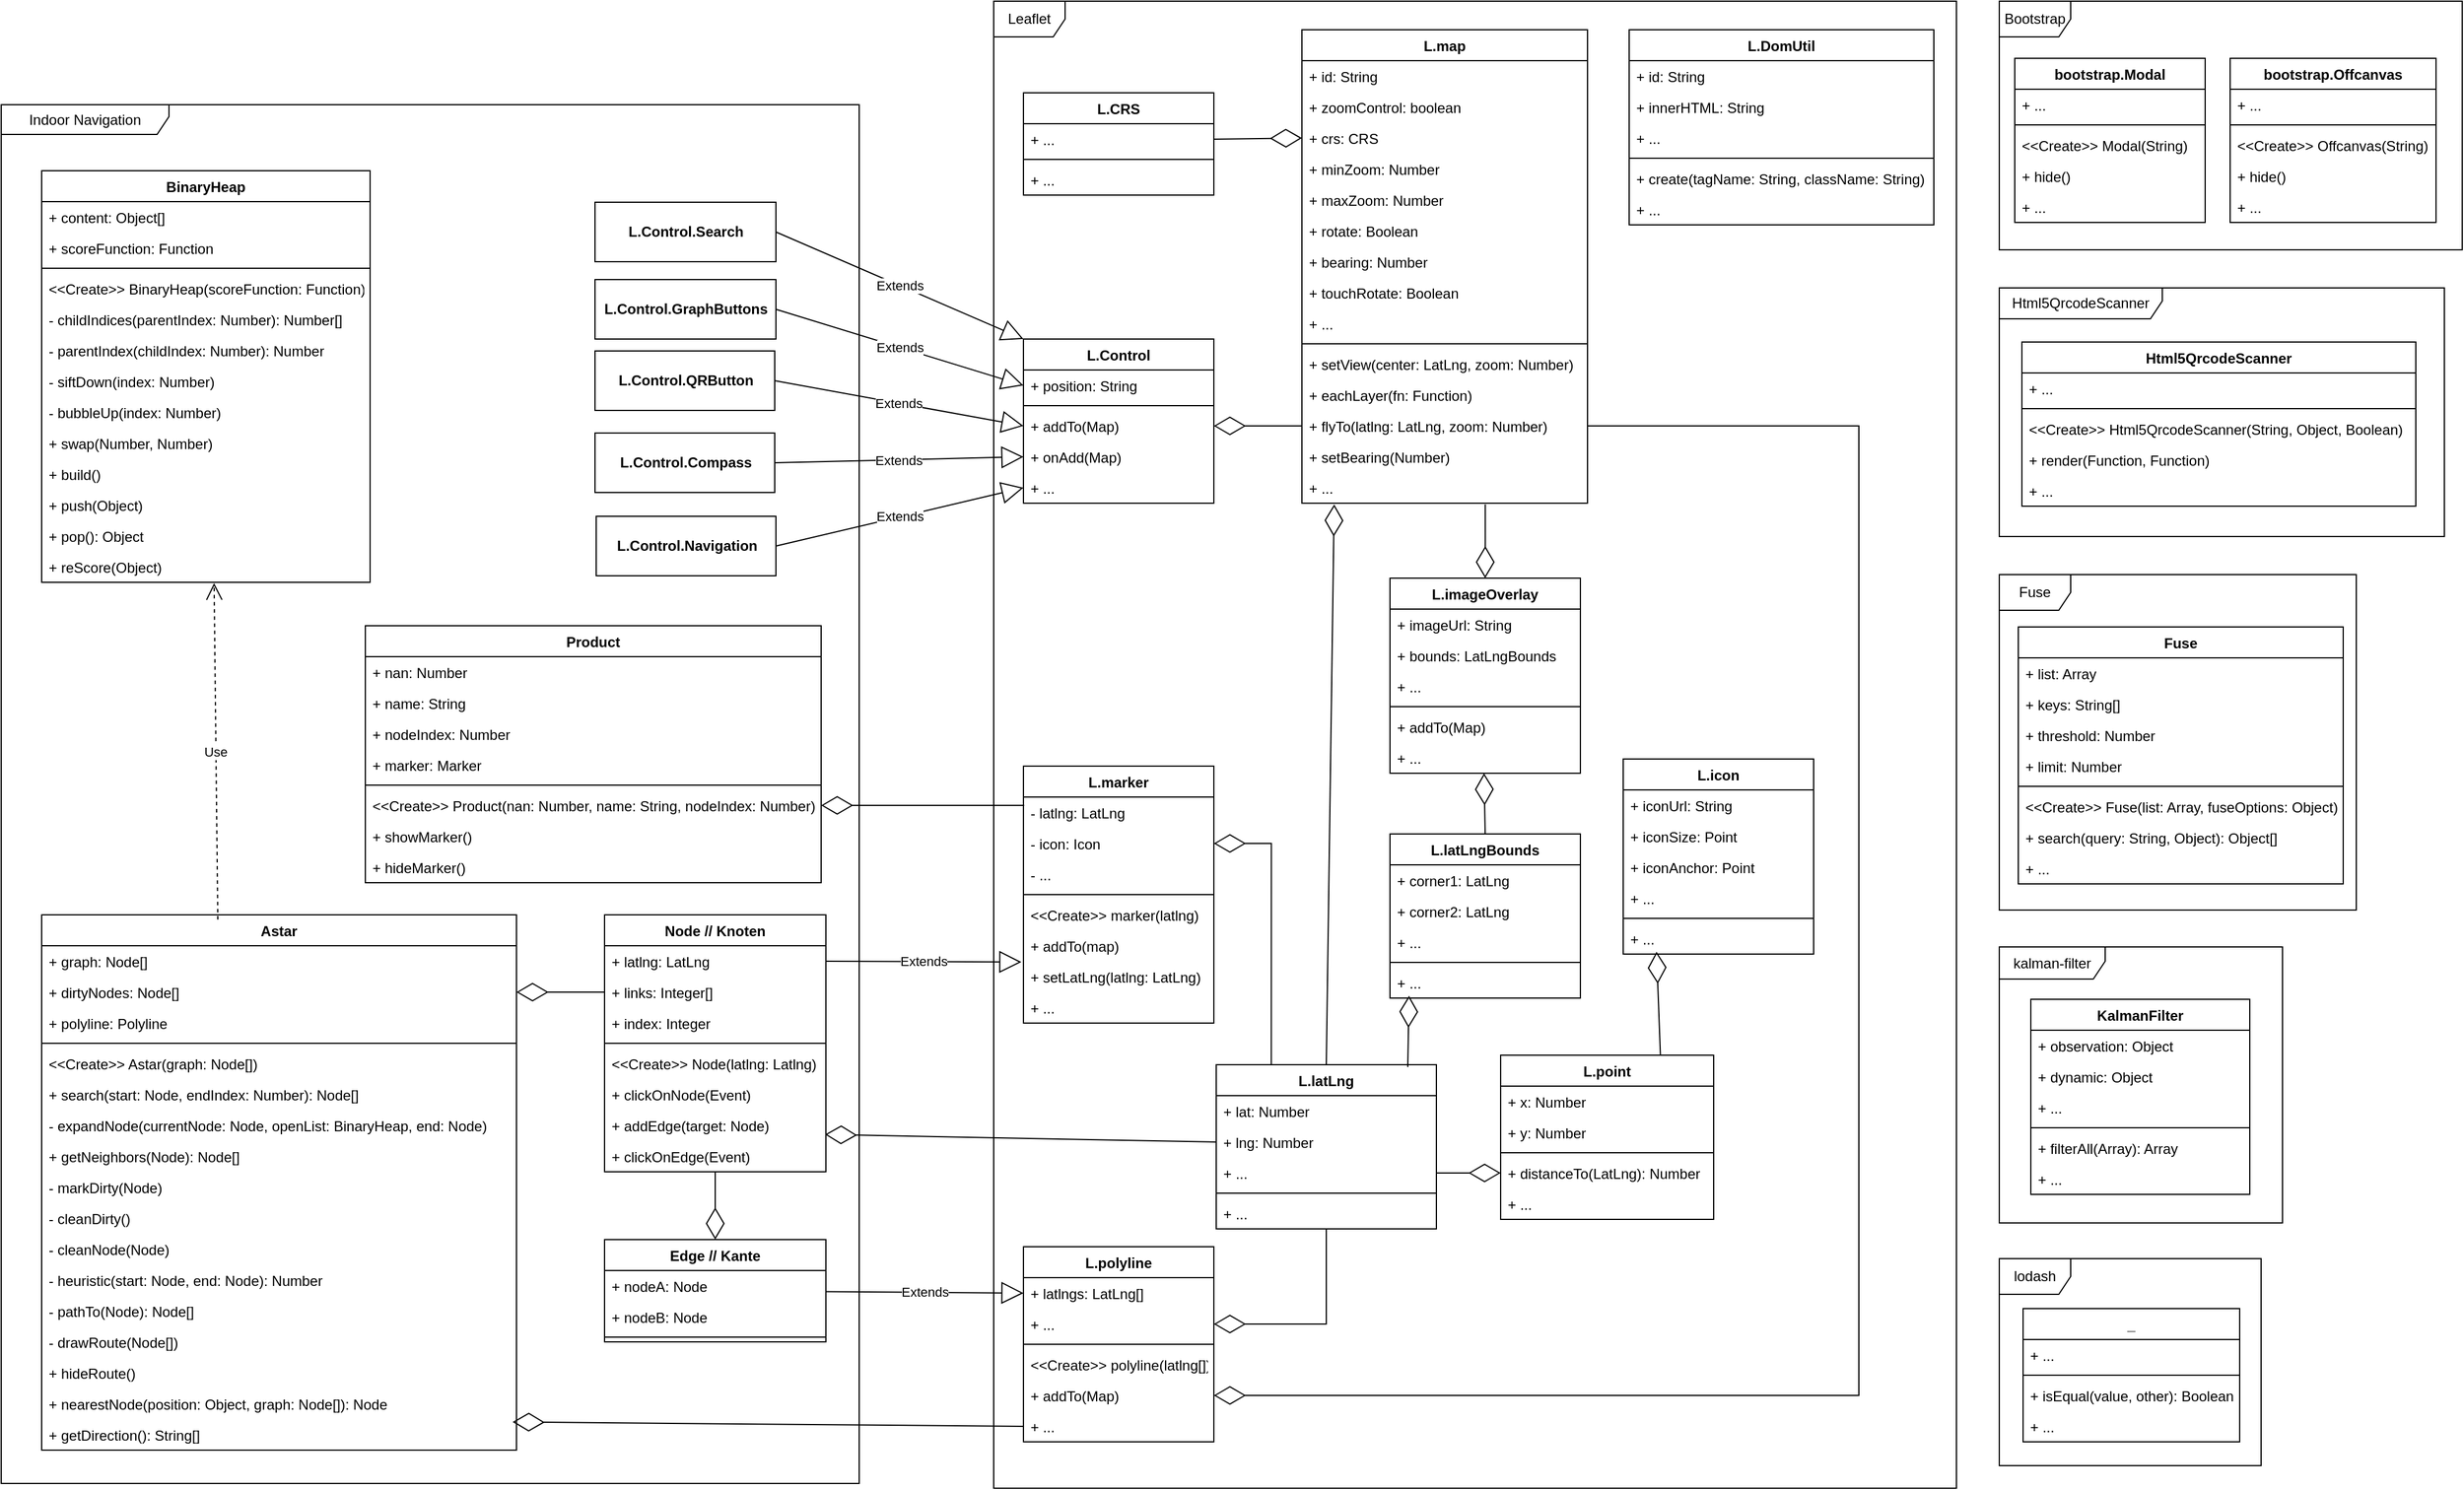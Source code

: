<mxfile version="24.7.16">
  <diagram id="jrNGx-gabtCFgvl1K_JJ" name="Klassendiagramm">
    <mxGraphModel dx="5420" dy="2829" grid="0" gridSize="10" guides="1" tooltips="1" connect="1" arrows="1" fold="1" page="0" pageScale="1" pageWidth="850" pageHeight="1100" math="0" shadow="0">
      <root>
        <mxCell id="0" />
        <mxCell id="1" parent="0" />
        <mxCell id="98" value="Html5QrcodeScanner" style="shape=umlFrame;whiteSpace=wrap;html=1;width=137;height=26;movable=1;resizable=1;rotatable=1;deletable=1;editable=1;locked=0;connectable=1;" parent="1" vertex="1">
          <mxGeometry x="639" y="-640" width="374" height="209" as="geometry" />
        </mxCell>
        <mxCell id="14" value="Fuse" style="shape=umlFrame;whiteSpace=wrap;html=1;movable=1;resizable=1;rotatable=1;deletable=1;editable=1;locked=0;connectable=1;" parent="1" vertex="1">
          <mxGeometry x="639" y="-399" width="300" height="282" as="geometry" />
        </mxCell>
        <mxCell id="43" value="Bootstrap" style="shape=umlFrame;whiteSpace=wrap;html=1;movable=1;resizable=1;rotatable=1;deletable=1;editable=1;locked=0;connectable=1;" parent="1" vertex="1">
          <mxGeometry x="639" y="-881" width="389" height="209" as="geometry" />
        </mxCell>
        <mxCell id="47bcrhxyphqd8BRHlcOZ-18" value="Leaflet" style="shape=umlFrame;whiteSpace=wrap;html=1;movable=1;resizable=1;rotatable=1;deletable=1;editable=1;connectable=1;locked=0;" parent="1" vertex="1">
          <mxGeometry x="-206" y="-881" width="809" height="1250" as="geometry" />
        </mxCell>
        <mxCell id="-IxNRpvLPGeOnTa2XRwh-1" value="Node // Knoten" style="swimlane;fontStyle=1;align=center;verticalAlign=top;childLayout=stackLayout;horizontal=1;startSize=26;horizontalStack=0;resizeParent=1;resizeParentMax=0;resizeLast=0;collapsible=1;marginBottom=0;movable=1;resizable=1;rotatable=1;deletable=1;editable=1;locked=0;connectable=1;" parent="1" vertex="1">
          <mxGeometry x="-533" y="-113" width="186" height="216" as="geometry" />
        </mxCell>
        <mxCell id="2" value="+ latlng: LatLng" style="text;strokeColor=none;fillColor=none;align=left;verticalAlign=top;spacingLeft=4;spacingRight=4;overflow=hidden;rotatable=1;points=[[0,0.5],[1,0.5]];portConstraint=eastwest;movable=1;resizable=1;deletable=1;editable=1;locked=0;connectable=1;" parent="-IxNRpvLPGeOnTa2XRwh-1" vertex="1">
          <mxGeometry y="26" width="186" height="26" as="geometry" />
        </mxCell>
        <mxCell id="79ByzgNNwlD58r3_2kEv-2" value="+ links: Integer[]" style="text;strokeColor=none;fillColor=none;align=left;verticalAlign=top;spacingLeft=4;spacingRight=4;overflow=hidden;rotatable=1;points=[[0,0.5],[1,0.5]];portConstraint=eastwest;movable=1;resizable=1;deletable=1;editable=1;locked=0;connectable=1;" parent="-IxNRpvLPGeOnTa2XRwh-1" vertex="1">
          <mxGeometry y="52" width="186" height="26" as="geometry" />
        </mxCell>
        <mxCell id="47bcrhxyphqd8BRHlcOZ-35" value="+ index: Integer" style="text;strokeColor=none;fillColor=none;align=left;verticalAlign=top;spacingLeft=4;spacingRight=4;overflow=hidden;rotatable=1;points=[[0,0.5],[1,0.5]];portConstraint=eastwest;movable=1;resizable=1;deletable=1;editable=1;locked=0;connectable=1;" parent="-IxNRpvLPGeOnTa2XRwh-1" vertex="1">
          <mxGeometry y="78" width="186" height="26" as="geometry" />
        </mxCell>
        <mxCell id="-IxNRpvLPGeOnTa2XRwh-3" value="" style="line;strokeWidth=1;fillColor=none;align=left;verticalAlign=middle;spacingTop=-1;spacingLeft=3;spacingRight=3;rotatable=1;labelPosition=right;points=[];portConstraint=eastwest;strokeColor=inherit;movable=1;resizable=1;deletable=1;editable=1;locked=0;connectable=1;" parent="-IxNRpvLPGeOnTa2XRwh-1" vertex="1">
          <mxGeometry y="104" width="186" height="8" as="geometry" />
        </mxCell>
        <mxCell id="85" value="&lt;&lt;Create&gt;&gt; Node(latlng: Latlng)" style="text;strokeColor=none;fillColor=none;align=left;verticalAlign=top;spacingLeft=4;spacingRight=4;overflow=hidden;rotatable=1;points=[[0,0.5],[1,0.5]];portConstraint=eastwest;movable=1;resizable=1;deletable=1;editable=1;locked=0;connectable=1;" parent="-IxNRpvLPGeOnTa2XRwh-1" vertex="1">
          <mxGeometry y="112" width="186" height="26" as="geometry" />
        </mxCell>
        <mxCell id="-IxNRpvLPGeOnTa2XRwh-4" value="+ clickOnNode(Event)" style="text;strokeColor=none;fillColor=none;align=left;verticalAlign=top;spacingLeft=4;spacingRight=4;overflow=hidden;rotatable=1;points=[[0,0.5],[1,0.5]];portConstraint=eastwest;movable=1;resizable=1;deletable=1;editable=1;locked=0;connectable=1;" parent="-IxNRpvLPGeOnTa2XRwh-1" vertex="1">
          <mxGeometry y="138" width="186" height="26" as="geometry" />
        </mxCell>
        <mxCell id="3" value="+ addEdge(target: Node)" style="text;strokeColor=none;fillColor=none;align=left;verticalAlign=top;spacingLeft=4;spacingRight=4;overflow=hidden;rotatable=1;points=[[0,0.5],[1,0.5]];portConstraint=eastwest;movable=1;resizable=1;deletable=1;editable=1;locked=0;connectable=1;" parent="-IxNRpvLPGeOnTa2XRwh-1" vertex="1">
          <mxGeometry y="164" width="186" height="26" as="geometry" />
        </mxCell>
        <mxCell id="4" value="+ clickOnEdge(Event)" style="text;strokeColor=none;fillColor=none;align=left;verticalAlign=top;spacingLeft=4;spacingRight=4;overflow=hidden;rotatable=1;points=[[0,0.5],[1,0.5]];portConstraint=eastwest;movable=1;resizable=1;deletable=1;editable=1;locked=0;connectable=1;" parent="-IxNRpvLPGeOnTa2XRwh-1" vertex="1">
          <mxGeometry y="190" width="186" height="26" as="geometry" />
        </mxCell>
        <mxCell id="47bcrhxyphqd8BRHlcOZ-1" value="L.marker" style="swimlane;fontStyle=1;align=center;verticalAlign=top;childLayout=stackLayout;horizontal=1;startSize=26;horizontalStack=0;resizeParent=1;resizeParentMax=0;resizeLast=0;collapsible=1;marginBottom=0;movable=1;resizable=1;rotatable=1;deletable=1;editable=1;locked=0;connectable=1;" parent="1" vertex="1">
          <mxGeometry x="-181" y="-238" width="160" height="216" as="geometry" />
        </mxCell>
        <mxCell id="47bcrhxyphqd8BRHlcOZ-2" value="- latlng: LatLng" style="text;strokeColor=none;fillColor=none;align=left;verticalAlign=top;spacingLeft=4;spacingRight=4;overflow=hidden;rotatable=1;points=[[0,0.5],[1,0.5]];portConstraint=eastwest;movable=1;resizable=1;deletable=1;editable=1;locked=0;connectable=1;" parent="47bcrhxyphqd8BRHlcOZ-1" vertex="1">
          <mxGeometry y="26" width="160" height="26" as="geometry" />
        </mxCell>
        <mxCell id="47bcrhxyphqd8BRHlcOZ-5" value="- icon: Icon" style="text;strokeColor=none;fillColor=none;align=left;verticalAlign=top;spacingLeft=4;spacingRight=4;overflow=hidden;rotatable=1;points=[[0,0.5],[1,0.5]];portConstraint=eastwest;movable=1;resizable=1;deletable=1;editable=1;locked=0;connectable=1;" parent="47bcrhxyphqd8BRHlcOZ-1" vertex="1">
          <mxGeometry y="52" width="160" height="26" as="geometry" />
        </mxCell>
        <mxCell id="47bcrhxyphqd8BRHlcOZ-22" value="- ..." style="text;strokeColor=none;fillColor=none;align=left;verticalAlign=top;spacingLeft=4;spacingRight=4;overflow=hidden;rotatable=1;points=[[0,0.5],[1,0.5]];portConstraint=eastwest;movable=1;resizable=1;deletable=1;editable=1;locked=0;connectable=1;" parent="47bcrhxyphqd8BRHlcOZ-1" vertex="1">
          <mxGeometry y="78" width="160" height="26" as="geometry" />
        </mxCell>
        <mxCell id="47bcrhxyphqd8BRHlcOZ-3" value="" style="line;strokeWidth=1;fillColor=none;align=left;verticalAlign=middle;spacingTop=-1;spacingLeft=3;spacingRight=3;rotatable=1;labelPosition=right;points=[];portConstraint=eastwest;strokeColor=inherit;movable=1;resizable=1;deletable=1;editable=1;locked=0;connectable=1;" parent="47bcrhxyphqd8BRHlcOZ-1" vertex="1">
          <mxGeometry y="104" width="160" height="8" as="geometry" />
        </mxCell>
        <mxCell id="90" value="&lt;&lt;Create&gt;&gt; marker(latlng)" style="text;strokeColor=none;fillColor=none;align=left;verticalAlign=top;spacingLeft=4;spacingRight=4;overflow=hidden;rotatable=1;points=[[0,0.5],[1,0.5]];portConstraint=eastwest;movable=1;resizable=1;deletable=1;editable=1;locked=0;connectable=1;" parent="47bcrhxyphqd8BRHlcOZ-1" vertex="1">
          <mxGeometry y="112" width="160" height="26" as="geometry" />
        </mxCell>
        <mxCell id="4031oEJd7GCodYw7584o-1" value="+ addTo(map)" style="text;strokeColor=none;fillColor=none;align=left;verticalAlign=top;spacingLeft=4;spacingRight=4;overflow=hidden;rotatable=1;points=[[0,0.5],[1,0.5]];portConstraint=eastwest;movable=1;resizable=1;deletable=1;editable=1;locked=0;connectable=1;" parent="47bcrhxyphqd8BRHlcOZ-1" vertex="1">
          <mxGeometry y="138" width="160" height="26" as="geometry" />
        </mxCell>
        <mxCell id="36" value="+ setLatLng(latlng: LatLng)" style="text;strokeColor=none;fillColor=none;align=left;verticalAlign=top;spacingLeft=4;spacingRight=4;overflow=hidden;rotatable=1;points=[[0,0.5],[1,0.5]];portConstraint=eastwest;movable=1;resizable=1;deletable=1;editable=1;locked=0;connectable=1;" parent="47bcrhxyphqd8BRHlcOZ-1" vertex="1">
          <mxGeometry y="164" width="160" height="26" as="geometry" />
        </mxCell>
        <mxCell id="47bcrhxyphqd8BRHlcOZ-23" value="+ ..." style="text;strokeColor=none;fillColor=none;align=left;verticalAlign=top;spacingLeft=4;spacingRight=4;overflow=hidden;rotatable=1;points=[[0,0.5],[1,0.5]];portConstraint=eastwest;movable=1;resizable=1;deletable=1;editable=1;locked=0;connectable=1;" parent="47bcrhxyphqd8BRHlcOZ-1" vertex="1">
          <mxGeometry y="190" width="160" height="26" as="geometry" />
        </mxCell>
        <mxCell id="47bcrhxyphqd8BRHlcOZ-6" value="L.icon" style="swimlane;fontStyle=1;align=center;verticalAlign=top;childLayout=stackLayout;horizontal=1;startSize=26;horizontalStack=0;resizeParent=1;resizeParentMax=0;resizeLast=0;collapsible=1;marginBottom=0;movable=1;resizable=1;rotatable=1;deletable=1;editable=1;locked=0;connectable=1;" parent="1" vertex="1">
          <mxGeometry x="323" y="-244" width="160" height="164" as="geometry" />
        </mxCell>
        <mxCell id="47bcrhxyphqd8BRHlcOZ-7" value="+ iconUrl: String" style="text;strokeColor=none;fillColor=none;align=left;verticalAlign=top;spacingLeft=4;spacingRight=4;overflow=hidden;rotatable=1;points=[[0,0.5],[1,0.5]];portConstraint=eastwest;movable=1;resizable=1;deletable=1;editable=1;locked=0;connectable=1;" parent="47bcrhxyphqd8BRHlcOZ-6" vertex="1">
          <mxGeometry y="26" width="160" height="26" as="geometry" />
        </mxCell>
        <mxCell id="47bcrhxyphqd8BRHlcOZ-10" value="+ iconSize: Point" style="text;strokeColor=none;fillColor=none;align=left;verticalAlign=top;spacingLeft=4;spacingRight=4;overflow=hidden;rotatable=1;points=[[0,0.5],[1,0.5]];portConstraint=eastwest;movable=1;resizable=1;deletable=1;editable=1;locked=0;connectable=1;" parent="47bcrhxyphqd8BRHlcOZ-6" vertex="1">
          <mxGeometry y="52" width="160" height="26" as="geometry" />
        </mxCell>
        <mxCell id="47bcrhxyphqd8BRHlcOZ-11" value="+ iconAnchor: Point" style="text;strokeColor=none;fillColor=none;align=left;verticalAlign=top;spacingLeft=4;spacingRight=4;overflow=hidden;rotatable=1;points=[[0,0.5],[1,0.5]];portConstraint=eastwest;movable=1;resizable=1;deletable=1;editable=1;locked=0;connectable=1;" parent="47bcrhxyphqd8BRHlcOZ-6" vertex="1">
          <mxGeometry y="78" width="160" height="26" as="geometry" />
        </mxCell>
        <mxCell id="47bcrhxyphqd8BRHlcOZ-20" value="+ ..." style="text;strokeColor=none;fillColor=none;align=left;verticalAlign=top;spacingLeft=4;spacingRight=4;overflow=hidden;rotatable=1;points=[[0,0.5],[1,0.5]];portConstraint=eastwest;movable=1;resizable=1;deletable=1;editable=1;locked=0;connectable=1;" parent="47bcrhxyphqd8BRHlcOZ-6" vertex="1">
          <mxGeometry y="104" width="160" height="26" as="geometry" />
        </mxCell>
        <mxCell id="47bcrhxyphqd8BRHlcOZ-8" value="" style="line;strokeWidth=1;fillColor=none;align=left;verticalAlign=middle;spacingTop=-1;spacingLeft=3;spacingRight=3;rotatable=1;labelPosition=right;points=[];portConstraint=eastwest;strokeColor=inherit;movable=1;resizable=1;deletable=1;editable=1;locked=0;connectable=1;" parent="47bcrhxyphqd8BRHlcOZ-6" vertex="1">
          <mxGeometry y="130" width="160" height="8" as="geometry" />
        </mxCell>
        <mxCell id="47bcrhxyphqd8BRHlcOZ-9" value="+ ..." style="text;strokeColor=none;fillColor=none;align=left;verticalAlign=top;spacingLeft=4;spacingRight=4;overflow=hidden;rotatable=1;points=[[0,0.5],[1,0.5]];portConstraint=eastwest;movable=1;resizable=1;deletable=1;editable=1;locked=0;connectable=1;" parent="47bcrhxyphqd8BRHlcOZ-6" vertex="1">
          <mxGeometry y="138" width="160" height="26" as="geometry" />
        </mxCell>
        <mxCell id="47bcrhxyphqd8BRHlcOZ-12" value="L.point" style="swimlane;fontStyle=1;align=center;verticalAlign=top;childLayout=stackLayout;horizontal=1;startSize=26;horizontalStack=0;resizeParent=1;resizeParentMax=0;resizeLast=0;collapsible=1;marginBottom=0;movable=1;resizable=1;rotatable=1;deletable=1;editable=1;locked=0;connectable=1;" parent="1" vertex="1">
          <mxGeometry x="220" y="5" width="179" height="138" as="geometry" />
        </mxCell>
        <mxCell id="47bcrhxyphqd8BRHlcOZ-13" value="+ x: Number" style="text;strokeColor=none;fillColor=none;align=left;verticalAlign=top;spacingLeft=4;spacingRight=4;overflow=hidden;rotatable=1;points=[[0,0.5],[1,0.5]];portConstraint=eastwest;movable=1;resizable=1;deletable=1;editable=1;locked=0;connectable=1;" parent="47bcrhxyphqd8BRHlcOZ-12" vertex="1">
          <mxGeometry y="26" width="179" height="26" as="geometry" />
        </mxCell>
        <mxCell id="47bcrhxyphqd8BRHlcOZ-16" value="+ y: Number" style="text;strokeColor=none;fillColor=none;align=left;verticalAlign=top;spacingLeft=4;spacingRight=4;overflow=hidden;rotatable=1;points=[[0,0.5],[1,0.5]];portConstraint=eastwest;movable=1;resizable=1;deletable=1;editable=1;locked=0;connectable=1;" parent="47bcrhxyphqd8BRHlcOZ-12" vertex="1">
          <mxGeometry y="52" width="179" height="26" as="geometry" />
        </mxCell>
        <mxCell id="47bcrhxyphqd8BRHlcOZ-14" value="" style="line;strokeWidth=1;fillColor=none;align=left;verticalAlign=middle;spacingTop=-1;spacingLeft=3;spacingRight=3;rotatable=1;labelPosition=right;points=[];portConstraint=eastwest;strokeColor=inherit;movable=1;resizable=1;deletable=1;editable=1;locked=0;connectable=1;" parent="47bcrhxyphqd8BRHlcOZ-12" vertex="1">
          <mxGeometry y="78" width="179" height="8" as="geometry" />
        </mxCell>
        <mxCell id="47bcrhxyphqd8BRHlcOZ-30" value="+ distanceTo(LatLng): Number" style="text;strokeColor=none;fillColor=none;align=left;verticalAlign=top;spacingLeft=4;spacingRight=4;overflow=hidden;rotatable=1;points=[[0,0.5],[1,0.5]];portConstraint=eastwest;movable=1;resizable=1;deletable=1;editable=1;locked=0;connectable=1;" parent="47bcrhxyphqd8BRHlcOZ-12" vertex="1">
          <mxGeometry y="86" width="179" height="26" as="geometry" />
        </mxCell>
        <mxCell id="47bcrhxyphqd8BRHlcOZ-15" value="+ ..." style="text;strokeColor=none;fillColor=none;align=left;verticalAlign=top;spacingLeft=4;spacingRight=4;overflow=hidden;rotatable=1;points=[[0,0.5],[1,0.5]];portConstraint=eastwest;movable=1;resizable=1;deletable=1;editable=1;locked=0;connectable=1;" parent="47bcrhxyphqd8BRHlcOZ-12" vertex="1">
          <mxGeometry y="112" width="179" height="26" as="geometry" />
        </mxCell>
        <mxCell id="47bcrhxyphqd8BRHlcOZ-24" value="Extends" style="endArrow=block;endSize=16;endFill=0;html=1;exitX=1;exitY=0.5;exitDx=0;exitDy=0;movable=1;resizable=1;rotatable=1;deletable=1;editable=1;locked=0;connectable=1;entryX=-0.011;entryY=0.026;entryDx=0;entryDy=0;entryPerimeter=0;" parent="1" source="2" target="36" edge="1">
          <mxGeometry width="160" relative="1" as="geometry">
            <mxPoint x="-137" y="203" as="sourcePoint" />
            <mxPoint x="23" y="203" as="targetPoint" />
          </mxGeometry>
        </mxCell>
        <mxCell id="47bcrhxyphqd8BRHlcOZ-27" value="L.latLng" style="swimlane;fontStyle=1;align=center;verticalAlign=top;childLayout=stackLayout;horizontal=1;startSize=26;horizontalStack=0;resizeParent=1;resizeParentMax=0;resizeLast=0;collapsible=1;marginBottom=0;movable=1;resizable=1;rotatable=1;deletable=1;editable=1;locked=0;connectable=1;" parent="1" vertex="1">
          <mxGeometry x="-19" y="13" width="185" height="138" as="geometry" />
        </mxCell>
        <mxCell id="47bcrhxyphqd8BRHlcOZ-28" value="+ lat: Number" style="text;strokeColor=none;fillColor=none;align=left;verticalAlign=top;spacingLeft=4;spacingRight=4;overflow=hidden;rotatable=1;points=[[0,0.5],[1,0.5]];portConstraint=eastwest;movable=1;resizable=1;deletable=1;editable=1;locked=0;connectable=1;" parent="47bcrhxyphqd8BRHlcOZ-27" vertex="1">
          <mxGeometry y="26" width="185" height="26" as="geometry" />
        </mxCell>
        <mxCell id="47bcrhxyphqd8BRHlcOZ-32" value="+ lng: Number" style="text;strokeColor=none;fillColor=none;align=left;verticalAlign=top;spacingLeft=4;spacingRight=4;overflow=hidden;rotatable=1;points=[[0,0.5],[1,0.5]];portConstraint=eastwest;movable=1;resizable=1;deletable=1;editable=1;locked=0;connectable=1;" parent="47bcrhxyphqd8BRHlcOZ-27" vertex="1">
          <mxGeometry y="52" width="185" height="26" as="geometry" />
        </mxCell>
        <mxCell id="47bcrhxyphqd8BRHlcOZ-33" value="+ ..." style="text;strokeColor=none;fillColor=none;align=left;verticalAlign=top;spacingLeft=4;spacingRight=4;overflow=hidden;rotatable=1;points=[[0,0.5],[1,0.5]];portConstraint=eastwest;movable=1;resizable=1;deletable=1;editable=1;locked=0;connectable=1;" parent="47bcrhxyphqd8BRHlcOZ-27" vertex="1">
          <mxGeometry y="78" width="185" height="26" as="geometry" />
        </mxCell>
        <mxCell id="47bcrhxyphqd8BRHlcOZ-29" value="" style="line;strokeWidth=1;fillColor=none;align=left;verticalAlign=middle;spacingTop=-1;spacingLeft=3;spacingRight=3;rotatable=1;labelPosition=right;points=[];portConstraint=eastwest;strokeColor=inherit;movable=1;resizable=1;deletable=1;editable=1;locked=0;connectable=1;" parent="47bcrhxyphqd8BRHlcOZ-27" vertex="1">
          <mxGeometry y="104" width="185" height="8" as="geometry" />
        </mxCell>
        <mxCell id="47bcrhxyphqd8BRHlcOZ-31" value="+ ..." style="text;strokeColor=none;fillColor=none;align=left;verticalAlign=top;spacingLeft=4;spacingRight=4;overflow=hidden;rotatable=1;points=[[0,0.5],[1,0.5]];portConstraint=eastwest;movable=1;resizable=1;deletable=1;editable=1;locked=0;connectable=1;" parent="47bcrhxyphqd8BRHlcOZ-27" vertex="1">
          <mxGeometry y="112" width="185" height="26" as="geometry" />
        </mxCell>
        <mxCell id="47bcrhxyphqd8BRHlcOZ-36" value="L.map" style="swimlane;fontStyle=1;align=center;verticalAlign=top;childLayout=stackLayout;horizontal=1;startSize=26;horizontalStack=0;resizeParent=1;resizeParentMax=0;resizeLast=0;collapsible=1;marginBottom=0;movable=1;resizable=1;rotatable=1;deletable=1;editable=1;locked=0;connectable=1;" parent="1" vertex="1">
          <mxGeometry x="53" y="-857" width="240" height="398" as="geometry" />
        </mxCell>
        <mxCell id="47bcrhxyphqd8BRHlcOZ-46" value="+ id: String" style="text;strokeColor=none;fillColor=none;align=left;verticalAlign=top;spacingLeft=4;spacingRight=4;overflow=hidden;rotatable=1;points=[[0,0.5],[1,0.5]];portConstraint=eastwest;movable=1;resizable=1;deletable=1;editable=1;locked=0;connectable=1;" parent="47bcrhxyphqd8BRHlcOZ-36" vertex="1">
          <mxGeometry y="26" width="240" height="26" as="geometry" />
        </mxCell>
        <mxCell id="47bcrhxyphqd8BRHlcOZ-37" value="+ zoomControl: boolean" style="text;strokeColor=none;fillColor=none;align=left;verticalAlign=top;spacingLeft=4;spacingRight=4;overflow=hidden;rotatable=1;points=[[0,0.5],[1,0.5]];portConstraint=eastwest;movable=1;resizable=1;deletable=1;editable=1;locked=0;connectable=1;" parent="47bcrhxyphqd8BRHlcOZ-36" vertex="1">
          <mxGeometry y="52" width="240" height="26" as="geometry" />
        </mxCell>
        <mxCell id="47bcrhxyphqd8BRHlcOZ-40" value="+ crs: CRS" style="text;strokeColor=none;fillColor=none;align=left;verticalAlign=top;spacingLeft=4;spacingRight=4;overflow=hidden;rotatable=1;points=[[0,0.5],[1,0.5]];portConstraint=eastwest;movable=1;resizable=1;deletable=1;editable=1;locked=0;connectable=1;" parent="47bcrhxyphqd8BRHlcOZ-36" vertex="1">
          <mxGeometry y="78" width="240" height="26" as="geometry" />
        </mxCell>
        <mxCell id="47bcrhxyphqd8BRHlcOZ-41" value="+ minZoom: Number" style="text;strokeColor=none;fillColor=none;align=left;verticalAlign=top;spacingLeft=4;spacingRight=4;overflow=hidden;rotatable=1;points=[[0,0.5],[1,0.5]];portConstraint=eastwest;movable=1;resizable=1;deletable=1;editable=1;locked=0;connectable=1;" parent="47bcrhxyphqd8BRHlcOZ-36" vertex="1">
          <mxGeometry y="104" width="240" height="26" as="geometry" />
        </mxCell>
        <mxCell id="138" value="+ maxZoom: Number" style="text;strokeColor=none;fillColor=none;align=left;verticalAlign=top;spacingLeft=4;spacingRight=4;overflow=hidden;rotatable=1;points=[[0,0.5],[1,0.5]];portConstraint=eastwest;movable=1;resizable=1;deletable=1;editable=1;locked=0;connectable=1;" parent="47bcrhxyphqd8BRHlcOZ-36" vertex="1">
          <mxGeometry y="130" width="240" height="26" as="geometry" />
        </mxCell>
        <mxCell id="22" value="+ rotate: Boolean" style="text;strokeColor=none;fillColor=none;align=left;verticalAlign=top;spacingLeft=4;spacingRight=4;overflow=hidden;rotatable=1;points=[[0,0.5],[1,0.5]];portConstraint=eastwest;movable=1;resizable=1;deletable=1;editable=1;locked=0;connectable=1;" parent="47bcrhxyphqd8BRHlcOZ-36" vertex="1">
          <mxGeometry y="156" width="240" height="26" as="geometry" />
        </mxCell>
        <mxCell id="23" value="+ bearing: Number" style="text;strokeColor=none;fillColor=none;align=left;verticalAlign=top;spacingLeft=4;spacingRight=4;overflow=hidden;rotatable=1;points=[[0,0.5],[1,0.5]];portConstraint=eastwest;movable=1;resizable=1;deletable=1;editable=1;locked=0;connectable=1;" parent="47bcrhxyphqd8BRHlcOZ-36" vertex="1">
          <mxGeometry y="182" width="240" height="26" as="geometry" />
        </mxCell>
        <mxCell id="24" value="+ touchRotate: Boolean" style="text;strokeColor=none;fillColor=none;align=left;verticalAlign=top;spacingLeft=4;spacingRight=4;overflow=hidden;rotatable=1;points=[[0,0.5],[1,0.5]];portConstraint=eastwest;movable=1;resizable=1;deletable=1;editable=1;locked=0;connectable=1;" parent="47bcrhxyphqd8BRHlcOZ-36" vertex="1">
          <mxGeometry y="208" width="240" height="26" as="geometry" />
        </mxCell>
        <mxCell id="47bcrhxyphqd8BRHlcOZ-47" value="+ ..." style="text;strokeColor=none;fillColor=none;align=left;verticalAlign=top;spacingLeft=4;spacingRight=4;overflow=hidden;rotatable=1;points=[[0,0.5],[1,0.5]];portConstraint=eastwest;movable=1;resizable=1;deletable=1;editable=1;locked=0;connectable=1;" parent="47bcrhxyphqd8BRHlcOZ-36" vertex="1">
          <mxGeometry y="234" width="240" height="26" as="geometry" />
        </mxCell>
        <mxCell id="47bcrhxyphqd8BRHlcOZ-38" value="" style="line;strokeWidth=1;fillColor=none;align=left;verticalAlign=middle;spacingTop=-1;spacingLeft=3;spacingRight=3;rotatable=1;labelPosition=right;points=[];portConstraint=eastwest;strokeColor=inherit;movable=1;resizable=1;deletable=1;editable=1;locked=0;connectable=1;" parent="47bcrhxyphqd8BRHlcOZ-36" vertex="1">
          <mxGeometry y="260" width="240" height="8" as="geometry" />
        </mxCell>
        <mxCell id="47bcrhxyphqd8BRHlcOZ-39" value="+ setView(center: LatLng, zoom: Number)" style="text;strokeColor=none;fillColor=none;align=left;verticalAlign=top;spacingLeft=4;spacingRight=4;overflow=hidden;rotatable=1;points=[[0,0.5],[1,0.5]];portConstraint=eastwest;movable=1;resizable=1;deletable=1;editable=1;locked=0;connectable=1;" parent="47bcrhxyphqd8BRHlcOZ-36" vertex="1">
          <mxGeometry y="268" width="240" height="26" as="geometry" />
        </mxCell>
        <mxCell id="33" value="+ eachLayer(fn: Function)" style="text;strokeColor=none;fillColor=none;align=left;verticalAlign=top;spacingLeft=4;spacingRight=4;overflow=hidden;rotatable=1;points=[[0,0.5],[1,0.5]];portConstraint=eastwest;movable=1;resizable=1;deletable=1;editable=1;locked=0;connectable=1;" parent="47bcrhxyphqd8BRHlcOZ-36" vertex="1">
          <mxGeometry y="294" width="240" height="26" as="geometry" />
        </mxCell>
        <mxCell id="34" value="+ flyTo(latlng: LatLng, zoom: Number)" style="text;strokeColor=none;fillColor=none;align=left;verticalAlign=top;spacingLeft=4;spacingRight=4;overflow=hidden;rotatable=1;points=[[0,0.5],[1,0.5]];portConstraint=eastwest;movable=1;resizable=1;deletable=1;editable=1;locked=0;connectable=1;" parent="47bcrhxyphqd8BRHlcOZ-36" vertex="1">
          <mxGeometry y="320" width="240" height="26" as="geometry" />
        </mxCell>
        <mxCell id="35" value="+ setBearing(Number)" style="text;strokeColor=none;fillColor=none;align=left;verticalAlign=top;spacingLeft=4;spacingRight=4;overflow=hidden;rotatable=1;points=[[0,0.5],[1,0.5]];portConstraint=eastwest;movable=1;resizable=1;deletable=1;editable=1;locked=0;connectable=1;" parent="47bcrhxyphqd8BRHlcOZ-36" vertex="1">
          <mxGeometry y="346" width="240" height="26" as="geometry" />
        </mxCell>
        <mxCell id="47bcrhxyphqd8BRHlcOZ-48" value="+ ..." style="text;strokeColor=none;fillColor=none;align=left;verticalAlign=top;spacingLeft=4;spacingRight=4;overflow=hidden;rotatable=1;points=[[0,0.5],[1,0.5]];portConstraint=eastwest;movable=1;resizable=1;deletable=1;editable=1;locked=0;connectable=1;" parent="47bcrhxyphqd8BRHlcOZ-36" vertex="1">
          <mxGeometry y="372" width="240" height="26" as="geometry" />
        </mxCell>
        <mxCell id="47bcrhxyphqd8BRHlcOZ-42" value="L.imageOverlay" style="swimlane;fontStyle=1;align=center;verticalAlign=top;childLayout=stackLayout;horizontal=1;startSize=26;horizontalStack=0;resizeParent=1;resizeParentMax=0;resizeLast=0;collapsible=1;marginBottom=0;movable=1;resizable=1;rotatable=1;deletable=1;editable=1;locked=0;connectable=1;" parent="1" vertex="1">
          <mxGeometry x="127" y="-396" width="160" height="164" as="geometry" />
        </mxCell>
        <mxCell id="47bcrhxyphqd8BRHlcOZ-43" value="+ imageUrl: String" style="text;strokeColor=none;fillColor=none;align=left;verticalAlign=top;spacingLeft=4;spacingRight=4;overflow=hidden;rotatable=1;points=[[0,0.5],[1,0.5]];portConstraint=eastwest;movable=1;resizable=1;deletable=1;editable=1;locked=0;connectable=1;" parent="47bcrhxyphqd8BRHlcOZ-42" vertex="1">
          <mxGeometry y="26" width="160" height="26" as="geometry" />
        </mxCell>
        <mxCell id="47bcrhxyphqd8BRHlcOZ-49" value="+ bounds: LatLngBounds" style="text;strokeColor=none;fillColor=none;align=left;verticalAlign=top;spacingLeft=4;spacingRight=4;overflow=hidden;rotatable=1;points=[[0,0.5],[1,0.5]];portConstraint=eastwest;movable=1;resizable=1;deletable=1;editable=1;locked=0;connectable=1;" parent="47bcrhxyphqd8BRHlcOZ-42" vertex="1">
          <mxGeometry y="52" width="160" height="26" as="geometry" />
        </mxCell>
        <mxCell id="115" value="+ ..." style="text;strokeColor=none;fillColor=none;align=left;verticalAlign=top;spacingLeft=4;spacingRight=4;overflow=hidden;rotatable=1;points=[[0,0.5],[1,0.5]];portConstraint=eastwest;movable=1;resizable=1;deletable=1;editable=1;locked=0;connectable=1;" parent="47bcrhxyphqd8BRHlcOZ-42" vertex="1">
          <mxGeometry y="78" width="160" height="26" as="geometry" />
        </mxCell>
        <mxCell id="47bcrhxyphqd8BRHlcOZ-44" value="" style="line;strokeWidth=1;fillColor=none;align=left;verticalAlign=middle;spacingTop=-1;spacingLeft=3;spacingRight=3;rotatable=1;labelPosition=right;points=[];portConstraint=eastwest;strokeColor=inherit;movable=1;resizable=1;deletable=1;editable=1;locked=0;connectable=1;" parent="47bcrhxyphqd8BRHlcOZ-42" vertex="1">
          <mxGeometry y="104" width="160" height="8" as="geometry" />
        </mxCell>
        <mxCell id="47bcrhxyphqd8BRHlcOZ-45" value="+ addTo(Map)" style="text;strokeColor=none;fillColor=none;align=left;verticalAlign=top;spacingLeft=4;spacingRight=4;overflow=hidden;rotatable=1;points=[[0,0.5],[1,0.5]];portConstraint=eastwest;movable=1;resizable=1;deletable=1;editable=1;locked=0;connectable=1;" parent="47bcrhxyphqd8BRHlcOZ-42" vertex="1">
          <mxGeometry y="112" width="160" height="26" as="geometry" />
        </mxCell>
        <mxCell id="116" value="+ ..." style="text;strokeColor=none;fillColor=none;align=left;verticalAlign=top;spacingLeft=4;spacingRight=4;overflow=hidden;rotatable=1;points=[[0,0.5],[1,0.5]];portConstraint=eastwest;movable=1;resizable=1;deletable=1;editable=1;locked=0;connectable=1;" parent="47bcrhxyphqd8BRHlcOZ-42" vertex="1">
          <mxGeometry y="138" width="160" height="26" as="geometry" />
        </mxCell>
        <mxCell id="47bcrhxyphqd8BRHlcOZ-50" value="L.latLngBounds" style="swimlane;fontStyle=1;align=center;verticalAlign=top;childLayout=stackLayout;horizontal=1;startSize=26;horizontalStack=0;resizeParent=1;resizeParentMax=0;resizeLast=0;collapsible=1;marginBottom=0;movable=1;resizable=1;rotatable=1;deletable=1;editable=1;locked=0;connectable=1;" parent="1" vertex="1">
          <mxGeometry x="127" y="-181" width="160" height="138" as="geometry" />
        </mxCell>
        <mxCell id="47bcrhxyphqd8BRHlcOZ-51" value="+ corner1: LatLng" style="text;strokeColor=none;fillColor=none;align=left;verticalAlign=top;spacingLeft=4;spacingRight=4;overflow=hidden;rotatable=1;points=[[0,0.5],[1,0.5]];portConstraint=eastwest;movable=1;resizable=1;deletable=1;editable=1;locked=0;connectable=1;" parent="47bcrhxyphqd8BRHlcOZ-50" vertex="1">
          <mxGeometry y="26" width="160" height="26" as="geometry" />
        </mxCell>
        <mxCell id="47bcrhxyphqd8BRHlcOZ-54" value="+ corner2: LatLng" style="text;strokeColor=none;fillColor=none;align=left;verticalAlign=top;spacingLeft=4;spacingRight=4;overflow=hidden;rotatable=1;points=[[0,0.5],[1,0.5]];portConstraint=eastwest;movable=1;resizable=1;deletable=1;editable=1;locked=0;connectable=1;" parent="47bcrhxyphqd8BRHlcOZ-50" vertex="1">
          <mxGeometry y="52" width="160" height="26" as="geometry" />
        </mxCell>
        <mxCell id="117" value="+ ..." style="text;strokeColor=none;fillColor=none;align=left;verticalAlign=top;spacingLeft=4;spacingRight=4;overflow=hidden;rotatable=1;points=[[0,0.5],[1,0.5]];portConstraint=eastwest;movable=1;resizable=1;deletable=1;editable=1;locked=0;connectable=1;" parent="47bcrhxyphqd8BRHlcOZ-50" vertex="1">
          <mxGeometry y="78" width="160" height="26" as="geometry" />
        </mxCell>
        <mxCell id="47bcrhxyphqd8BRHlcOZ-52" value="" style="line;strokeWidth=1;fillColor=none;align=left;verticalAlign=middle;spacingTop=-1;spacingLeft=3;spacingRight=3;rotatable=1;labelPosition=right;points=[];portConstraint=eastwest;strokeColor=inherit;movable=1;resizable=1;deletable=1;editable=1;locked=0;connectable=1;" parent="47bcrhxyphqd8BRHlcOZ-50" vertex="1">
          <mxGeometry y="104" width="160" height="8" as="geometry" />
        </mxCell>
        <mxCell id="47bcrhxyphqd8BRHlcOZ-53" value="+ ..." style="text;strokeColor=none;fillColor=none;align=left;verticalAlign=top;spacingLeft=4;spacingRight=4;overflow=hidden;rotatable=1;points=[[0,0.5],[1,0.5]];portConstraint=eastwest;movable=1;resizable=1;deletable=1;editable=1;locked=0;connectable=1;" parent="47bcrhxyphqd8BRHlcOZ-50" vertex="1">
          <mxGeometry y="112" width="160" height="26" as="geometry" />
        </mxCell>
        <mxCell id="47bcrhxyphqd8BRHlcOZ-58" value="L.CRS" style="swimlane;fontStyle=1;align=center;verticalAlign=top;childLayout=stackLayout;horizontal=1;startSize=26;horizontalStack=0;resizeParent=1;resizeParentMax=0;resizeLast=0;collapsible=1;marginBottom=0;movable=1;resizable=1;rotatable=1;deletable=1;editable=1;locked=0;connectable=1;" parent="1" vertex="1">
          <mxGeometry x="-181" y="-804" width="160" height="86" as="geometry" />
        </mxCell>
        <mxCell id="47bcrhxyphqd8BRHlcOZ-59" value="+ ..." style="text;strokeColor=none;fillColor=none;align=left;verticalAlign=top;spacingLeft=4;spacingRight=4;overflow=hidden;rotatable=1;points=[[0,0.5],[1,0.5]];portConstraint=eastwest;movable=1;resizable=1;deletable=1;editable=1;locked=0;connectable=1;" parent="47bcrhxyphqd8BRHlcOZ-58" vertex="1">
          <mxGeometry y="26" width="160" height="26" as="geometry" />
        </mxCell>
        <mxCell id="47bcrhxyphqd8BRHlcOZ-60" value="" style="line;strokeWidth=1;fillColor=none;align=left;verticalAlign=middle;spacingTop=-1;spacingLeft=3;spacingRight=3;rotatable=1;labelPosition=right;points=[];portConstraint=eastwest;strokeColor=inherit;movable=1;resizable=1;deletable=1;editable=1;locked=0;connectable=1;" parent="47bcrhxyphqd8BRHlcOZ-58" vertex="1">
          <mxGeometry y="52" width="160" height="8" as="geometry" />
        </mxCell>
        <mxCell id="47bcrhxyphqd8BRHlcOZ-61" value="+ ..." style="text;strokeColor=none;fillColor=none;align=left;verticalAlign=top;spacingLeft=4;spacingRight=4;overflow=hidden;rotatable=1;points=[[0,0.5],[1,0.5]];portConstraint=eastwest;movable=1;resizable=1;deletable=1;editable=1;locked=0;connectable=1;" parent="47bcrhxyphqd8BRHlcOZ-58" vertex="1">
          <mxGeometry y="60" width="160" height="26" as="geometry" />
        </mxCell>
        <mxCell id="4031oEJd7GCodYw7584o-3" value="L.polyline" style="swimlane;fontStyle=1;align=center;verticalAlign=top;childLayout=stackLayout;horizontal=1;startSize=26;horizontalStack=0;resizeParent=1;resizeParentMax=0;resizeLast=0;collapsible=1;marginBottom=0;movable=1;resizable=1;rotatable=1;deletable=1;editable=1;locked=0;connectable=1;" parent="1" vertex="1">
          <mxGeometry x="-181" y="166" width="160" height="164" as="geometry" />
        </mxCell>
        <mxCell id="4031oEJd7GCodYw7584o-4" value="+ latlngs: LatLng[]" style="text;strokeColor=none;fillColor=none;align=left;verticalAlign=top;spacingLeft=4;spacingRight=4;overflow=hidden;rotatable=1;points=[[0,0.5],[1,0.5]];portConstraint=eastwest;movable=1;resizable=1;deletable=1;editable=1;locked=0;connectable=1;" parent="4031oEJd7GCodYw7584o-3" vertex="1">
          <mxGeometry y="26" width="160" height="26" as="geometry" />
        </mxCell>
        <mxCell id="4031oEJd7GCodYw7584o-13" value="+ ..." style="text;strokeColor=none;fillColor=none;align=left;verticalAlign=top;spacingLeft=4;spacingRight=4;overflow=hidden;rotatable=1;points=[[0,0.5],[1,0.5]];portConstraint=eastwest;movable=1;resizable=1;deletable=1;editable=1;locked=0;connectable=1;" parent="4031oEJd7GCodYw7584o-3" vertex="1">
          <mxGeometry y="52" width="160" height="26" as="geometry" />
        </mxCell>
        <mxCell id="4031oEJd7GCodYw7584o-5" value="" style="line;strokeWidth=1;fillColor=none;align=left;verticalAlign=middle;spacingTop=-1;spacingLeft=3;spacingRight=3;rotatable=1;labelPosition=right;points=[];portConstraint=eastwest;strokeColor=inherit;movable=1;resizable=1;deletable=1;editable=1;locked=0;connectable=1;" parent="4031oEJd7GCodYw7584o-3" vertex="1">
          <mxGeometry y="78" width="160" height="8" as="geometry" />
        </mxCell>
        <mxCell id="91" value="&lt;&lt;Create&gt;&gt; polyline(latlng[])" style="text;strokeColor=none;fillColor=none;align=left;verticalAlign=top;spacingLeft=4;spacingRight=4;overflow=hidden;rotatable=1;points=[[0,0.5],[1,0.5]];portConstraint=eastwest;movable=1;resizable=1;deletable=1;editable=1;locked=0;connectable=1;" parent="4031oEJd7GCodYw7584o-3" vertex="1">
          <mxGeometry y="86" width="160" height="26" as="geometry" />
        </mxCell>
        <mxCell id="4031oEJd7GCodYw7584o-6" value="+ addTo(Map)" style="text;strokeColor=none;fillColor=none;align=left;verticalAlign=top;spacingLeft=4;spacingRight=4;overflow=hidden;rotatable=1;points=[[0,0.5],[1,0.5]];portConstraint=eastwest;movable=1;resizable=1;deletable=1;editable=1;locked=0;connectable=1;" parent="4031oEJd7GCodYw7584o-3" vertex="1">
          <mxGeometry y="112" width="160" height="26" as="geometry" />
        </mxCell>
        <mxCell id="4031oEJd7GCodYw7584o-14" value="+ ..." style="text;strokeColor=none;fillColor=none;align=left;verticalAlign=top;spacingLeft=4;spacingRight=4;overflow=hidden;rotatable=1;points=[[0,0.5],[1,0.5]];portConstraint=eastwest;movable=1;resizable=1;deletable=1;editable=1;locked=0;connectable=1;" parent="4031oEJd7GCodYw7584o-3" vertex="1">
          <mxGeometry y="138" width="160" height="26" as="geometry" />
        </mxCell>
        <mxCell id="4031oEJd7GCodYw7584o-7" value="Edge // Kante" style="swimlane;fontStyle=1;align=center;verticalAlign=top;childLayout=stackLayout;horizontal=1;startSize=26;horizontalStack=0;resizeParent=1;resizeParentMax=0;resizeLast=0;collapsible=1;marginBottom=0;movable=1;resizable=1;rotatable=1;deletable=1;editable=1;locked=0;connectable=1;" parent="1" vertex="1">
          <mxGeometry x="-533" y="160" width="186" height="86" as="geometry" />
        </mxCell>
        <mxCell id="4031oEJd7GCodYw7584o-8" value="+ nodeA: Node" style="text;strokeColor=none;fillColor=none;align=left;verticalAlign=top;spacingLeft=4;spacingRight=4;overflow=hidden;rotatable=1;points=[[0,0.5],[1,0.5]];portConstraint=eastwest;movable=1;resizable=1;deletable=1;editable=1;locked=0;connectable=1;" parent="4031oEJd7GCodYw7584o-7" vertex="1">
          <mxGeometry y="26" width="186" height="26" as="geometry" />
        </mxCell>
        <mxCell id="4031oEJd7GCodYw7584o-12" value="+ nodeB: Node" style="text;strokeColor=none;fillColor=none;align=left;verticalAlign=top;spacingLeft=4;spacingRight=4;overflow=hidden;rotatable=1;points=[[0,0.5],[1,0.5]];portConstraint=eastwest;movable=1;resizable=1;deletable=1;editable=1;locked=0;connectable=1;" parent="4031oEJd7GCodYw7584o-7" vertex="1">
          <mxGeometry y="52" width="186" height="26" as="geometry" />
        </mxCell>
        <mxCell id="4031oEJd7GCodYw7584o-9" value="" style="line;strokeWidth=1;fillColor=none;align=left;verticalAlign=middle;spacingTop=-1;spacingLeft=3;spacingRight=3;rotatable=1;labelPosition=right;points=[];portConstraint=eastwest;strokeColor=inherit;movable=1;resizable=1;deletable=1;editable=1;locked=0;connectable=1;" parent="4031oEJd7GCodYw7584o-7" vertex="1">
          <mxGeometry y="78" width="186" height="8" as="geometry" />
        </mxCell>
        <mxCell id="4031oEJd7GCodYw7584o-11" value="Extends" style="endArrow=block;endSize=16;endFill=0;html=1;movable=1;resizable=1;rotatable=1;deletable=1;editable=1;locked=0;connectable=1;entryX=0;entryY=0.5;entryDx=0;entryDy=0;" parent="1" source="4031oEJd7GCodYw7584o-7" target="4031oEJd7GCodYw7584o-4" edge="1">
          <mxGeometry width="160" relative="1" as="geometry">
            <mxPoint x="-224" y="166" as="sourcePoint" />
            <mxPoint x="-64" y="166" as="targetPoint" />
          </mxGeometry>
        </mxCell>
        <mxCell id="eqyPjIkJq11NoU5mD4Jg-10" value="L.Control" style="swimlane;fontStyle=1;align=center;verticalAlign=top;childLayout=stackLayout;horizontal=1;startSize=26;horizontalStack=0;resizeParent=1;resizeParentMax=0;resizeLast=0;collapsible=1;marginBottom=0;movable=1;resizable=1;rotatable=1;deletable=1;editable=1;locked=0;connectable=1;" parent="1" vertex="1">
          <mxGeometry x="-181" y="-597" width="160" height="138" as="geometry" />
        </mxCell>
        <mxCell id="eqyPjIkJq11NoU5mD4Jg-11" value="+ position: String" style="text;strokeColor=none;fillColor=none;align=left;verticalAlign=top;spacingLeft=4;spacingRight=4;overflow=hidden;rotatable=1;points=[[0,0.5],[1,0.5]];portConstraint=eastwest;movable=1;resizable=1;deletable=1;editable=1;locked=0;connectable=1;" parent="eqyPjIkJq11NoU5mD4Jg-10" vertex="1">
          <mxGeometry y="26" width="160" height="26" as="geometry" />
        </mxCell>
        <mxCell id="eqyPjIkJq11NoU5mD4Jg-12" value="" style="line;strokeWidth=1;fillColor=none;align=left;verticalAlign=middle;spacingTop=-1;spacingLeft=3;spacingRight=3;rotatable=1;labelPosition=right;points=[];portConstraint=eastwest;strokeColor=inherit;movable=1;resizable=1;deletable=1;editable=1;locked=0;connectable=1;" parent="eqyPjIkJq11NoU5mD4Jg-10" vertex="1">
          <mxGeometry y="52" width="160" height="8" as="geometry" />
        </mxCell>
        <mxCell id="eqyPjIkJq11NoU5mD4Jg-13" value="+ addTo(Map)" style="text;strokeColor=none;fillColor=none;align=left;verticalAlign=top;spacingLeft=4;spacingRight=4;overflow=hidden;rotatable=1;points=[[0,0.5],[1,0.5]];portConstraint=eastwest;movable=1;resizable=1;deletable=1;editable=1;locked=0;connectable=1;" parent="eqyPjIkJq11NoU5mD4Jg-10" vertex="1">
          <mxGeometry y="60" width="160" height="26" as="geometry" />
        </mxCell>
        <mxCell id="eqyPjIkJq11NoU5mD4Jg-14" value="+ onAdd(Map)" style="text;strokeColor=none;fillColor=none;align=left;verticalAlign=top;spacingLeft=4;spacingRight=4;overflow=hidden;rotatable=1;points=[[0,0.5],[1,0.5]];portConstraint=eastwest;movable=1;resizable=1;deletable=1;editable=1;locked=0;connectable=1;" parent="eqyPjIkJq11NoU5mD4Jg-10" vertex="1">
          <mxGeometry y="86" width="160" height="26" as="geometry" />
        </mxCell>
        <mxCell id="eqyPjIkJq11NoU5mD4Jg-15" value="+ ..." style="text;strokeColor=none;fillColor=none;align=left;verticalAlign=top;spacingLeft=4;spacingRight=4;overflow=hidden;rotatable=1;points=[[0,0.5],[1,0.5]];portConstraint=eastwest;movable=1;resizable=1;deletable=1;editable=1;locked=0;connectable=1;" parent="eqyPjIkJq11NoU5mD4Jg-10" vertex="1">
          <mxGeometry y="112" width="160" height="26" as="geometry" />
        </mxCell>
        <mxCell id="5" value="Product" style="swimlane;fontStyle=1;align=center;verticalAlign=top;childLayout=stackLayout;horizontal=1;startSize=26;horizontalStack=0;resizeParent=1;resizeParentMax=0;resizeLast=0;collapsible=1;marginBottom=0;movable=1;resizable=1;rotatable=1;deletable=1;editable=1;locked=0;connectable=1;" parent="1" vertex="1">
          <mxGeometry x="-734" y="-356" width="383" height="216" as="geometry" />
        </mxCell>
        <mxCell id="10" value="+ nan: Number" style="text;strokeColor=none;fillColor=none;align=left;verticalAlign=top;spacingLeft=4;spacingRight=4;overflow=hidden;rotatable=1;points=[[0,0.5],[1,0.5]];portConstraint=eastwest;movable=1;resizable=1;deletable=1;editable=1;locked=0;connectable=1;" parent="5" vertex="1">
          <mxGeometry y="26" width="383" height="26" as="geometry" />
        </mxCell>
        <mxCell id="6" value="+ name: String" style="text;strokeColor=none;fillColor=none;align=left;verticalAlign=top;spacingLeft=4;spacingRight=4;overflow=hidden;rotatable=1;points=[[0,0.5],[1,0.5]];portConstraint=eastwest;movable=1;resizable=1;deletable=1;editable=1;locked=0;connectable=1;" parent="5" vertex="1">
          <mxGeometry y="52" width="383" height="26" as="geometry" />
        </mxCell>
        <mxCell id="9" value="+ nodeIndex: Number" style="text;strokeColor=none;fillColor=none;align=left;verticalAlign=top;spacingLeft=4;spacingRight=4;overflow=hidden;rotatable=1;points=[[0,0.5],[1,0.5]];portConstraint=eastwest;movable=1;resizable=1;deletable=1;editable=1;locked=0;connectable=1;" parent="5" vertex="1">
          <mxGeometry y="78" width="383" height="26" as="geometry" />
        </mxCell>
        <mxCell id="12" value="+ marker: Marker" style="text;strokeColor=none;fillColor=none;align=left;verticalAlign=top;spacingLeft=4;spacingRight=4;overflow=hidden;rotatable=1;points=[[0,0.5],[1,0.5]];portConstraint=eastwest;movable=1;resizable=1;deletable=1;editable=1;locked=0;connectable=1;" parent="5" vertex="1">
          <mxGeometry y="104" width="383" height="26" as="geometry" />
        </mxCell>
        <mxCell id="7" value="" style="line;strokeWidth=1;fillColor=none;align=left;verticalAlign=middle;spacingTop=-1;spacingLeft=3;spacingRight=3;rotatable=1;labelPosition=right;points=[];portConstraint=eastwest;strokeColor=inherit;movable=1;resizable=1;deletable=1;editable=1;locked=0;connectable=1;" parent="5" vertex="1">
          <mxGeometry y="130" width="383" height="8" as="geometry" />
        </mxCell>
        <mxCell id="82" value="&lt;&lt;Create&gt;&gt; Product(nan: Number, name: String, nodeIndex: Number)" style="text;strokeColor=none;fillColor=none;align=left;verticalAlign=top;spacingLeft=4;spacingRight=4;overflow=hidden;rotatable=1;points=[[0,0.5],[1,0.5]];portConstraint=eastwest;movable=1;resizable=1;deletable=1;editable=1;locked=0;connectable=1;" parent="5" vertex="1">
          <mxGeometry y="138" width="383" height="26" as="geometry" />
        </mxCell>
        <mxCell id="11" value="+ showMarker()" style="text;strokeColor=none;fillColor=none;align=left;verticalAlign=top;spacingLeft=4;spacingRight=4;overflow=hidden;rotatable=1;points=[[0,0.5],[1,0.5]];portConstraint=eastwest;movable=1;resizable=1;deletable=1;editable=1;locked=0;connectable=1;" parent="5" vertex="1">
          <mxGeometry y="164" width="383" height="26" as="geometry" />
        </mxCell>
        <mxCell id="13" value="+ hideMarker()" style="text;strokeColor=none;fillColor=none;align=left;verticalAlign=top;spacingLeft=4;spacingRight=4;overflow=hidden;rotatable=1;points=[[0,0.5],[1,0.5]];portConstraint=eastwest;movable=1;resizable=1;deletable=1;editable=1;locked=0;connectable=1;" parent="5" vertex="1">
          <mxGeometry y="190" width="383" height="26" as="geometry" />
        </mxCell>
        <mxCell id="15" value="Fuse" style="swimlane;fontStyle=1;align=center;verticalAlign=top;childLayout=stackLayout;horizontal=1;startSize=26;horizontalStack=0;resizeParent=1;resizeParentMax=0;resizeLast=0;collapsible=1;marginBottom=0;movable=1;resizable=1;rotatable=1;deletable=1;editable=1;locked=0;connectable=1;" parent="1" vertex="1">
          <mxGeometry x="655" y="-355" width="273" height="216" as="geometry" />
        </mxCell>
        <mxCell id="16" value="+ list: Array" style="text;strokeColor=none;fillColor=none;align=left;verticalAlign=top;spacingLeft=4;spacingRight=4;overflow=hidden;rotatable=1;points=[[0,0.5],[1,0.5]];portConstraint=eastwest;movable=1;resizable=1;deletable=1;editable=1;locked=0;connectable=1;" parent="15" vertex="1">
          <mxGeometry y="26" width="273" height="26" as="geometry" />
        </mxCell>
        <mxCell id="19" value="+ keys: String[]" style="text;strokeColor=none;fillColor=none;align=left;verticalAlign=top;spacingLeft=4;spacingRight=4;overflow=hidden;rotatable=1;points=[[0,0.5],[1,0.5]];portConstraint=eastwest;movable=1;resizable=1;deletable=1;editable=1;locked=0;connectable=1;" parent="15" vertex="1">
          <mxGeometry y="52" width="273" height="26" as="geometry" />
        </mxCell>
        <mxCell id="20" value="+ threshold: Number" style="text;strokeColor=none;fillColor=none;align=left;verticalAlign=top;spacingLeft=4;spacingRight=4;overflow=hidden;rotatable=1;points=[[0,0.5],[1,0.5]];portConstraint=eastwest;movable=1;resizable=1;deletable=1;editable=1;locked=0;connectable=1;" parent="15" vertex="1">
          <mxGeometry y="78" width="273" height="26" as="geometry" />
        </mxCell>
        <mxCell id="21" value="+ limit: Number" style="text;strokeColor=none;fillColor=none;align=left;verticalAlign=top;spacingLeft=4;spacingRight=4;overflow=hidden;rotatable=1;points=[[0,0.5],[1,0.5]];portConstraint=eastwest;movable=1;resizable=1;deletable=1;editable=1;locked=0;connectable=1;" parent="15" vertex="1">
          <mxGeometry y="104" width="273" height="26" as="geometry" />
        </mxCell>
        <mxCell id="17" value="" style="line;strokeWidth=1;fillColor=none;align=left;verticalAlign=middle;spacingTop=-1;spacingLeft=3;spacingRight=3;rotatable=1;labelPosition=right;points=[];portConstraint=eastwest;strokeColor=inherit;movable=1;resizable=1;deletable=1;editable=1;locked=0;connectable=1;" parent="15" vertex="1">
          <mxGeometry y="130" width="273" height="8" as="geometry" />
        </mxCell>
        <mxCell id="89" value="&lt;&lt;Create&gt;&gt; Fuse(list: Array, fuseOptions: Object)" style="text;strokeColor=none;fillColor=none;align=left;verticalAlign=top;spacingLeft=4;spacingRight=4;overflow=hidden;rotatable=1;points=[[0,0.5],[1,0.5]];portConstraint=eastwest;movable=1;resizable=1;deletable=1;editable=1;locked=0;connectable=1;" parent="15" vertex="1">
          <mxGeometry y="138" width="273" height="26" as="geometry" />
        </mxCell>
        <mxCell id="18" value="+ search(query: String, Object): Object[]" style="text;strokeColor=none;fillColor=none;align=left;verticalAlign=top;spacingLeft=4;spacingRight=4;overflow=hidden;rotatable=1;points=[[0,0.5],[1,0.5]];portConstraint=eastwest;movable=1;resizable=1;deletable=1;editable=1;locked=0;connectable=1;" parent="15" vertex="1">
          <mxGeometry y="164" width="273" height="26" as="geometry" />
        </mxCell>
        <mxCell id="42" value="+ ..." style="text;strokeColor=none;fillColor=none;align=left;verticalAlign=top;spacingLeft=4;spacingRight=4;overflow=hidden;rotatable=1;points=[[0,0.5],[1,0.5]];portConstraint=eastwest;movable=1;resizable=1;deletable=1;editable=1;locked=0;connectable=1;" parent="15" vertex="1">
          <mxGeometry y="190" width="273" height="26" as="geometry" />
        </mxCell>
        <mxCell id="37" value="bootstrap.Modal" style="swimlane;fontStyle=1;align=center;verticalAlign=top;childLayout=stackLayout;horizontal=1;startSize=26;horizontalStack=0;resizeParent=1;resizeParentMax=0;resizeLast=0;collapsible=1;marginBottom=0;movable=1;resizable=1;rotatable=1;deletable=1;editable=1;locked=0;connectable=1;" parent="1" vertex="1">
          <mxGeometry x="652" y="-833" width="160" height="138" as="geometry" />
        </mxCell>
        <mxCell id="38" value="+ ..." style="text;strokeColor=none;fillColor=none;align=left;verticalAlign=top;spacingLeft=4;spacingRight=4;overflow=hidden;rotatable=1;points=[[0,0.5],[1,0.5]];portConstraint=eastwest;movable=1;resizable=1;deletable=1;editable=1;locked=0;connectable=1;" parent="37" vertex="1">
          <mxGeometry y="26" width="160" height="26" as="geometry" />
        </mxCell>
        <mxCell id="39" value="" style="line;strokeWidth=1;fillColor=none;align=left;verticalAlign=middle;spacingTop=-1;spacingLeft=3;spacingRight=3;rotatable=1;labelPosition=right;points=[];portConstraint=eastwest;strokeColor=inherit;movable=1;resizable=1;deletable=1;editable=1;locked=0;connectable=1;" parent="37" vertex="1">
          <mxGeometry y="52" width="160" height="8" as="geometry" />
        </mxCell>
        <mxCell id="88" value="&lt;&lt;Create&gt;&gt; Modal(String)" style="text;strokeColor=none;fillColor=none;align=left;verticalAlign=top;spacingLeft=4;spacingRight=4;overflow=hidden;rotatable=1;points=[[0,0.5],[1,0.5]];portConstraint=eastwest;movable=1;resizable=1;deletable=1;editable=1;locked=0;connectable=1;" parent="37" vertex="1">
          <mxGeometry y="60" width="160" height="26" as="geometry" />
        </mxCell>
        <mxCell id="40" value="+ hide()" style="text;strokeColor=none;fillColor=none;align=left;verticalAlign=top;spacingLeft=4;spacingRight=4;overflow=hidden;rotatable=1;points=[[0,0.5],[1,0.5]];portConstraint=eastwest;movable=1;resizable=1;deletable=1;editable=1;locked=0;connectable=1;" parent="37" vertex="1">
          <mxGeometry y="86" width="160" height="26" as="geometry" />
        </mxCell>
        <mxCell id="41" value="+ ..." style="text;strokeColor=none;fillColor=none;align=left;verticalAlign=top;spacingLeft=4;spacingRight=4;overflow=hidden;rotatable=1;points=[[0,0.5],[1,0.5]];portConstraint=eastwest;movable=1;resizable=1;deletable=1;editable=1;locked=0;connectable=1;" parent="37" vertex="1">
          <mxGeometry y="112" width="160" height="26" as="geometry" />
        </mxCell>
        <mxCell id="44" value="L.DomUtil" style="swimlane;fontStyle=1;align=center;verticalAlign=top;childLayout=stackLayout;horizontal=1;startSize=26;horizontalStack=0;resizeParent=1;resizeParentMax=0;resizeLast=0;collapsible=1;marginBottom=0;movable=1;resizable=1;rotatable=1;deletable=1;editable=1;locked=0;connectable=1;" parent="1" vertex="1">
          <mxGeometry x="328" y="-857" width="256" height="164" as="geometry" />
        </mxCell>
        <mxCell id="45" value="+ id: String" style="text;strokeColor=none;fillColor=none;align=left;verticalAlign=top;spacingLeft=4;spacingRight=4;overflow=hidden;rotatable=1;points=[[0,0.5],[1,0.5]];portConstraint=eastwest;movable=1;resizable=1;deletable=1;editable=1;locked=0;connectable=1;" parent="44" vertex="1">
          <mxGeometry y="26" width="256" height="26" as="geometry" />
        </mxCell>
        <mxCell id="49" value="+ innerHTML: String" style="text;strokeColor=none;fillColor=none;align=left;verticalAlign=top;spacingLeft=4;spacingRight=4;overflow=hidden;rotatable=1;points=[[0,0.5],[1,0.5]];portConstraint=eastwest;movable=1;resizable=1;deletable=1;editable=1;locked=0;connectable=1;" parent="44" vertex="1">
          <mxGeometry y="52" width="256" height="26" as="geometry" />
        </mxCell>
        <mxCell id="50" value="+ ..." style="text;strokeColor=none;fillColor=none;align=left;verticalAlign=top;spacingLeft=4;spacingRight=4;overflow=hidden;rotatable=1;points=[[0,0.5],[1,0.5]];portConstraint=eastwest;movable=1;resizable=1;deletable=1;editable=1;locked=0;connectable=1;" parent="44" vertex="1">
          <mxGeometry y="78" width="256" height="26" as="geometry" />
        </mxCell>
        <mxCell id="46" value="" style="line;strokeWidth=1;fillColor=none;align=left;verticalAlign=middle;spacingTop=-1;spacingLeft=3;spacingRight=3;rotatable=1;labelPosition=right;points=[];portConstraint=eastwest;strokeColor=inherit;movable=1;resizable=1;deletable=1;editable=1;locked=0;connectable=1;" parent="44" vertex="1">
          <mxGeometry y="104" width="256" height="8" as="geometry" />
        </mxCell>
        <mxCell id="47" value="+ create(tagName: String, className: String)" style="text;strokeColor=none;fillColor=none;align=left;verticalAlign=top;spacingLeft=4;spacingRight=4;overflow=hidden;rotatable=1;points=[[0,0.5],[1,0.5]];portConstraint=eastwest;movable=1;resizable=1;deletable=1;editable=1;locked=0;connectable=1;" parent="44" vertex="1">
          <mxGeometry y="112" width="256" height="26" as="geometry" />
        </mxCell>
        <mxCell id="48" value="+ ..." style="text;strokeColor=none;fillColor=none;align=left;verticalAlign=top;spacingLeft=4;spacingRight=4;overflow=hidden;rotatable=1;points=[[0,0.5],[1,0.5]];portConstraint=eastwest;movable=1;resizable=1;deletable=1;editable=1;locked=0;connectable=1;" parent="44" vertex="1">
          <mxGeometry y="138" width="256" height="26" as="geometry" />
        </mxCell>
        <mxCell id="51" value="BinaryHeap" style="swimlane;fontStyle=1;align=center;verticalAlign=top;childLayout=stackLayout;horizontal=1;startSize=26;horizontalStack=0;resizeParent=1;resizeParentMax=0;resizeLast=0;collapsible=1;marginBottom=0;movable=1;resizable=1;rotatable=1;deletable=1;editable=1;locked=0;connectable=1;" parent="1" vertex="1">
          <mxGeometry x="-1006" y="-738.5" width="276" height="346" as="geometry">
            <mxRectangle x="-866" y="-478" width="102" height="26" as="alternateBounds" />
          </mxGeometry>
        </mxCell>
        <mxCell id="52" value="+ content: Object[]" style="text;strokeColor=none;fillColor=none;align=left;verticalAlign=top;spacingLeft=4;spacingRight=4;overflow=hidden;rotatable=1;points=[[0,0.5],[1,0.5]];portConstraint=eastwest;movable=1;resizable=1;deletable=1;editable=1;locked=0;connectable=1;" parent="51" vertex="1">
          <mxGeometry y="26" width="276" height="26" as="geometry" />
        </mxCell>
        <mxCell id="68" value="+ scoreFunction: Function" style="text;strokeColor=none;fillColor=none;align=left;verticalAlign=top;spacingLeft=4;spacingRight=4;overflow=hidden;rotatable=1;points=[[0,0.5],[1,0.5]];portConstraint=eastwest;movable=1;resizable=1;deletable=1;editable=1;locked=0;connectable=1;" parent="51" vertex="1">
          <mxGeometry y="52" width="276" height="26" as="geometry" />
        </mxCell>
        <mxCell id="53" value="" style="line;strokeWidth=1;fillColor=none;align=left;verticalAlign=middle;spacingTop=-1;spacingLeft=3;spacingRight=3;rotatable=1;labelPosition=right;points=[];portConstraint=eastwest;strokeColor=inherit;movable=1;resizable=1;deletable=1;editable=1;locked=0;connectable=1;" parent="51" vertex="1">
          <mxGeometry y="78" width="276" height="8" as="geometry" />
        </mxCell>
        <mxCell id="83" value="&lt;&lt;Create&gt;&gt; BinaryHeap(scoreFunction: Function)" style="text;strokeColor=none;fillColor=none;align=left;verticalAlign=top;spacingLeft=4;spacingRight=4;overflow=hidden;rotatable=1;points=[[0,0.5],[1,0.5]];portConstraint=eastwest;movable=1;resizable=1;deletable=1;editable=1;locked=0;connectable=1;" parent="51" vertex="1">
          <mxGeometry y="86" width="276" height="26" as="geometry" />
        </mxCell>
        <mxCell id="60" value="- childIndices(parentIndex: Number): Number[]" style="text;strokeColor=none;fillColor=none;align=left;verticalAlign=top;spacingLeft=4;spacingRight=4;overflow=hidden;rotatable=1;points=[[0,0.5],[1,0.5]];portConstraint=eastwest;movable=1;resizable=1;deletable=1;editable=1;locked=0;connectable=1;" parent="51" vertex="1">
          <mxGeometry y="112" width="276" height="26" as="geometry" />
        </mxCell>
        <mxCell id="61" value="- parentIndex(childIndex: Number): Number" style="text;strokeColor=none;fillColor=none;align=left;verticalAlign=top;spacingLeft=4;spacingRight=4;overflow=hidden;rotatable=1;points=[[0,0.5],[1,0.5]];portConstraint=eastwest;movable=1;resizable=1;deletable=1;editable=1;locked=0;connectable=1;" parent="51" vertex="1">
          <mxGeometry y="138" width="276" height="26" as="geometry" />
        </mxCell>
        <mxCell id="63" value="- siftDown(index: Number)" style="text;strokeColor=none;fillColor=none;align=left;verticalAlign=top;spacingLeft=4;spacingRight=4;overflow=hidden;rotatable=1;points=[[0,0.5],[1,0.5]];portConstraint=eastwest;movable=1;resizable=1;deletable=1;editable=1;locked=0;connectable=1;" parent="51" vertex="1">
          <mxGeometry y="164" width="276" height="26" as="geometry" />
        </mxCell>
        <mxCell id="65" value="- bubbleUp(index: Number)" style="text;strokeColor=none;fillColor=none;align=left;verticalAlign=top;spacingLeft=4;spacingRight=4;overflow=hidden;rotatable=1;points=[[0,0.5],[1,0.5]];portConstraint=eastwest;movable=1;resizable=1;deletable=1;editable=1;locked=0;connectable=1;" parent="51" vertex="1">
          <mxGeometry y="190" width="276" height="26" as="geometry" />
        </mxCell>
        <mxCell id="62" value="+ swap(Number, Number)" style="text;strokeColor=none;fillColor=none;align=left;verticalAlign=top;spacingLeft=4;spacingRight=4;overflow=hidden;rotatable=1;points=[[0,0.5],[1,0.5]];portConstraint=eastwest;movable=1;resizable=1;deletable=1;editable=1;locked=0;connectable=1;" parent="51" vertex="1">
          <mxGeometry y="216" width="276" height="26" as="geometry" />
        </mxCell>
        <mxCell id="64" value="+ build()" style="text;strokeColor=none;fillColor=none;align=left;verticalAlign=top;spacingLeft=4;spacingRight=4;overflow=hidden;rotatable=1;points=[[0,0.5],[1,0.5]];portConstraint=eastwest;movable=1;resizable=1;deletable=1;editable=1;locked=0;connectable=1;" parent="51" vertex="1">
          <mxGeometry y="242" width="276" height="26" as="geometry" />
        </mxCell>
        <mxCell id="66" value="+ push(Object)" style="text;strokeColor=none;fillColor=none;align=left;verticalAlign=top;spacingLeft=4;spacingRight=4;overflow=hidden;rotatable=1;points=[[0,0.5],[1,0.5]];portConstraint=eastwest;movable=1;resizable=1;deletable=1;editable=1;locked=0;connectable=1;" parent="51" vertex="1">
          <mxGeometry y="268" width="276" height="26" as="geometry" />
        </mxCell>
        <mxCell id="67" value="+ pop(): Object" style="text;strokeColor=none;fillColor=none;align=left;verticalAlign=top;spacingLeft=4;spacingRight=4;overflow=hidden;rotatable=1;points=[[0,0.5],[1,0.5]];portConstraint=eastwest;movable=1;resizable=1;deletable=1;editable=1;locked=0;connectable=1;" parent="51" vertex="1">
          <mxGeometry y="294" width="276" height="26" as="geometry" />
        </mxCell>
        <mxCell id="69" value="+ reScore(Object)" style="text;strokeColor=none;fillColor=none;align=left;verticalAlign=top;spacingLeft=4;spacingRight=4;overflow=hidden;rotatable=1;points=[[0,0.5],[1,0.5]];portConstraint=eastwest;movable=1;resizable=1;deletable=1;editable=1;locked=0;connectable=1;" parent="51" vertex="1">
          <mxGeometry y="320" width="276" height="26" as="geometry" />
        </mxCell>
        <mxCell id="55" value="Astar" style="swimlane;fontStyle=1;align=center;verticalAlign=top;childLayout=stackLayout;horizontal=1;startSize=26;horizontalStack=0;resizeParent=1;resizeParentMax=0;resizeLast=0;collapsible=1;marginBottom=0;movable=1;resizable=1;rotatable=1;deletable=1;editable=1;locked=0;connectable=1;" parent="1" vertex="1">
          <mxGeometry x="-1006" y="-113" width="399" height="450" as="geometry" />
        </mxCell>
        <mxCell id="56" value="+ graph: Node[]" style="text;strokeColor=none;fillColor=none;align=left;verticalAlign=top;spacingLeft=4;spacingRight=4;overflow=hidden;rotatable=1;points=[[0,0.5],[1,0.5]];portConstraint=eastwest;movable=1;resizable=1;deletable=1;editable=1;locked=0;connectable=1;" parent="55" vertex="1">
          <mxGeometry y="26" width="399" height="26" as="geometry" />
        </mxCell>
        <mxCell id="74" value="+ dirtyNodes: Node[]" style="text;strokeColor=none;fillColor=none;align=left;verticalAlign=top;spacingLeft=4;spacingRight=4;overflow=hidden;rotatable=1;points=[[0,0.5],[1,0.5]];portConstraint=eastwest;movable=1;resizable=1;deletable=1;editable=1;locked=0;connectable=1;" parent="55" vertex="1">
          <mxGeometry y="52" width="399" height="26" as="geometry" />
        </mxCell>
        <mxCell id="80" value="+ polyline: Polyline" style="text;strokeColor=none;fillColor=none;align=left;verticalAlign=top;spacingLeft=4;spacingRight=4;overflow=hidden;rotatable=1;points=[[0,0.5],[1,0.5]];portConstraint=eastwest;movable=1;resizable=1;deletable=1;editable=1;locked=0;connectable=1;" parent="55" vertex="1">
          <mxGeometry y="78" width="399" height="26" as="geometry" />
        </mxCell>
        <mxCell id="57" value="" style="line;strokeWidth=1;fillColor=none;align=left;verticalAlign=middle;spacingTop=-1;spacingLeft=3;spacingRight=3;rotatable=1;labelPosition=right;points=[];portConstraint=eastwest;strokeColor=inherit;movable=1;resizable=1;deletable=1;editable=1;locked=0;connectable=1;" parent="55" vertex="1">
          <mxGeometry y="104" width="399" height="8" as="geometry" />
        </mxCell>
        <mxCell id="84" value="&lt;&lt;Create&gt;&gt; Astar(graph: Node[])" style="text;strokeColor=none;fillColor=none;align=left;verticalAlign=top;spacingLeft=4;spacingRight=4;overflow=hidden;rotatable=1;points=[[0,0.5],[1,0.5]];portConstraint=eastwest;movable=1;resizable=1;deletable=1;editable=1;locked=0;connectable=1;" parent="55" vertex="1">
          <mxGeometry y="112" width="399" height="26" as="geometry" />
        </mxCell>
        <mxCell id="58" value="+ search(start: Node, endIndex: Number): Node[]" style="text;strokeColor=none;fillColor=none;align=left;verticalAlign=top;spacingLeft=4;spacingRight=4;overflow=hidden;rotatable=1;points=[[0,0.5],[1,0.5]];portConstraint=eastwest;movable=1;resizable=1;deletable=1;editable=1;locked=0;connectable=1;" parent="55" vertex="1">
          <mxGeometry y="138" width="399" height="26" as="geometry" />
        </mxCell>
        <mxCell id="70" value="- expandNode(currentNode: Node, openList: BinaryHeap, end: Node)" style="text;strokeColor=none;fillColor=none;align=left;verticalAlign=top;spacingLeft=4;spacingRight=4;overflow=hidden;rotatable=1;points=[[0,0.5],[1,0.5]];portConstraint=eastwest;movable=1;resizable=1;deletable=1;editable=1;locked=0;connectable=1;" parent="55" vertex="1">
          <mxGeometry y="164" width="399" height="26" as="geometry" />
        </mxCell>
        <mxCell id="71" value="+ getNeighbors(Node): Node[]" style="text;strokeColor=none;fillColor=none;align=left;verticalAlign=top;spacingLeft=4;spacingRight=4;overflow=hidden;rotatable=1;points=[[0,0.5],[1,0.5]];portConstraint=eastwest;movable=1;resizable=1;deletable=1;editable=1;locked=0;connectable=1;" parent="55" vertex="1">
          <mxGeometry y="190" width="399" height="26" as="geometry" />
        </mxCell>
        <mxCell id="72" value="- markDirty(Node)" style="text;strokeColor=none;fillColor=none;align=left;verticalAlign=top;spacingLeft=4;spacingRight=4;overflow=hidden;rotatable=1;points=[[0,0.5],[1,0.5]];portConstraint=eastwest;movable=1;resizable=1;deletable=1;editable=1;locked=0;connectable=1;" parent="55" vertex="1">
          <mxGeometry y="216" width="399" height="26" as="geometry" />
        </mxCell>
        <mxCell id="73" value="- cleanDirty()" style="text;strokeColor=none;fillColor=none;align=left;verticalAlign=top;spacingLeft=4;spacingRight=4;overflow=hidden;rotatable=1;points=[[0,0.5],[1,0.5]];portConstraint=eastwest;movable=1;resizable=1;deletable=1;editable=1;locked=0;connectable=1;" parent="55" vertex="1">
          <mxGeometry y="242" width="399" height="26" as="geometry" />
        </mxCell>
        <mxCell id="75" value="- cleanNode(Node)" style="text;strokeColor=none;fillColor=none;align=left;verticalAlign=top;spacingLeft=4;spacingRight=4;overflow=hidden;rotatable=1;points=[[0,0.5],[1,0.5]];portConstraint=eastwest;movable=1;resizable=1;deletable=1;editable=1;locked=0;connectable=1;" parent="55" vertex="1">
          <mxGeometry y="268" width="399" height="26" as="geometry" />
        </mxCell>
        <mxCell id="76" value="- heuristic(start: Node, end: Node): Number" style="text;strokeColor=none;fillColor=none;align=left;verticalAlign=top;spacingLeft=4;spacingRight=4;overflow=hidden;rotatable=1;points=[[0,0.5],[1,0.5]];portConstraint=eastwest;movable=1;resizable=1;deletable=1;editable=1;locked=0;connectable=1;" parent="55" vertex="1">
          <mxGeometry y="294" width="399" height="26" as="geometry" />
        </mxCell>
        <mxCell id="77" value="- pathTo(Node): Node[]" style="text;strokeColor=none;fillColor=none;align=left;verticalAlign=top;spacingLeft=4;spacingRight=4;overflow=hidden;rotatable=1;points=[[0,0.5],[1,0.5]];portConstraint=eastwest;movable=1;resizable=1;deletable=1;editable=1;locked=0;connectable=1;" parent="55" vertex="1">
          <mxGeometry y="320" width="399" height="26" as="geometry" />
        </mxCell>
        <mxCell id="78" value="- drawRoute(Node[])" style="text;strokeColor=none;fillColor=none;align=left;verticalAlign=top;spacingLeft=4;spacingRight=4;overflow=hidden;rotatable=1;points=[[0,0.5],[1,0.5]];portConstraint=eastwest;movable=1;resizable=1;deletable=1;editable=1;locked=0;connectable=1;" parent="55" vertex="1">
          <mxGeometry y="346" width="399" height="26" as="geometry" />
        </mxCell>
        <mxCell id="79" value="+ hideRoute()" style="text;strokeColor=none;fillColor=none;align=left;verticalAlign=top;spacingLeft=4;spacingRight=4;overflow=hidden;rotatable=1;points=[[0,0.5],[1,0.5]];portConstraint=eastwest;movable=1;resizable=1;deletable=1;editable=1;locked=0;connectable=1;" parent="55" vertex="1">
          <mxGeometry y="372" width="399" height="26" as="geometry" />
        </mxCell>
        <mxCell id="81" value="+ nearestNode(position: Object, graph: Node[]): Node" style="text;strokeColor=none;fillColor=none;align=left;verticalAlign=top;spacingLeft=4;spacingRight=4;overflow=hidden;rotatable=1;points=[[0,0.5],[1,0.5]];portConstraint=eastwest;movable=1;resizable=1;deletable=1;editable=1;locked=0;connectable=1;" parent="55" vertex="1">
          <mxGeometry y="398" width="399" height="26" as="geometry" />
        </mxCell>
        <mxCell id="108" value="+ getDirection(): String[]" style="text;strokeColor=none;fillColor=none;align=left;verticalAlign=top;spacingLeft=4;spacingRight=4;overflow=hidden;rotatable=1;points=[[0,0.5],[1,0.5]];portConstraint=eastwest;movable=1;resizable=1;deletable=1;editable=1;locked=0;connectable=1;" parent="55" vertex="1">
          <mxGeometry y="424" width="399" height="26" as="geometry" />
        </mxCell>
        <mxCell id="92" value="Html5QrcodeScanner" style="swimlane;fontStyle=1;align=center;verticalAlign=top;childLayout=stackLayout;horizontal=1;startSize=26;horizontalStack=0;resizeParent=1;resizeParentMax=0;resizeLast=0;collapsible=1;marginBottom=0;movable=1;resizable=1;rotatable=1;deletable=1;editable=1;locked=0;connectable=1;" parent="1" vertex="1">
          <mxGeometry x="658" y="-594.5" width="331" height="138" as="geometry" />
        </mxCell>
        <mxCell id="93" value="+ ..." style="text;strokeColor=none;fillColor=none;align=left;verticalAlign=top;spacingLeft=4;spacingRight=4;overflow=hidden;rotatable=1;points=[[0,0.5],[1,0.5]];portConstraint=eastwest;movable=1;resizable=1;deletable=1;editable=1;locked=0;connectable=1;" parent="92" vertex="1">
          <mxGeometry y="26" width="331" height="26" as="geometry" />
        </mxCell>
        <mxCell id="94" value="" style="line;strokeWidth=1;fillColor=none;align=left;verticalAlign=middle;spacingTop=-1;spacingLeft=3;spacingRight=3;rotatable=1;labelPosition=right;points=[];portConstraint=eastwest;strokeColor=inherit;movable=1;resizable=1;deletable=1;editable=1;locked=0;connectable=1;" parent="92" vertex="1">
          <mxGeometry y="52" width="331" height="8" as="geometry" />
        </mxCell>
        <mxCell id="95" value="&lt;&lt;Create&gt;&gt; Html5QrcodeScanner(String, Object, Boolean)" style="text;strokeColor=none;fillColor=none;align=left;verticalAlign=top;spacingLeft=4;spacingRight=4;overflow=hidden;rotatable=1;points=[[0,0.5],[1,0.5]];portConstraint=eastwest;movable=1;resizable=1;deletable=1;editable=1;locked=0;connectable=1;" parent="92" vertex="1">
          <mxGeometry y="60" width="331" height="26" as="geometry" />
        </mxCell>
        <mxCell id="96" value="+ render(Function, Function)" style="text;strokeColor=none;fillColor=none;align=left;verticalAlign=top;spacingLeft=4;spacingRight=4;overflow=hidden;rotatable=1;points=[[0,0.5],[1,0.5]];portConstraint=eastwest;movable=1;resizable=1;deletable=1;editable=1;locked=0;connectable=1;" parent="92" vertex="1">
          <mxGeometry y="86" width="331" height="26" as="geometry" />
        </mxCell>
        <mxCell id="97" value="+ ..." style="text;strokeColor=none;fillColor=none;align=left;verticalAlign=top;spacingLeft=4;spacingRight=4;overflow=hidden;rotatable=1;points=[[0,0.5],[1,0.5]];portConstraint=eastwest;movable=1;resizable=1;deletable=1;editable=1;locked=0;connectable=1;" parent="92" vertex="1">
          <mxGeometry y="112" width="331" height="26" as="geometry" />
        </mxCell>
        <mxCell id="100" value="&lt;b&gt;L.Control.Search&lt;/b&gt;" style="html=1;movable=1;resizable=1;rotatable=1;deletable=1;editable=1;locked=0;connectable=1;" parent="1" vertex="1">
          <mxGeometry x="-541" y="-712" width="152" height="50" as="geometry" />
        </mxCell>
        <mxCell id="101" value="&lt;b&gt;L.Control.QRButton&lt;/b&gt;" style="html=1;movable=1;resizable=1;rotatable=1;deletable=1;editable=1;locked=0;connectable=1;" parent="1" vertex="1">
          <mxGeometry x="-541" y="-587" width="151" height="50" as="geometry" />
        </mxCell>
        <mxCell id="102" value="&lt;b&gt;L.Control.Compass&lt;/b&gt;" style="html=1;movable=1;resizable=1;rotatable=1;deletable=1;editable=1;locked=0;connectable=1;" parent="1" vertex="1">
          <mxGeometry x="-541" y="-518" width="151" height="50" as="geometry" />
        </mxCell>
        <mxCell id="103" value="&lt;b&gt;L.Control.GraphButtons&lt;/b&gt;" style="html=1;movable=1;resizable=1;rotatable=1;deletable=1;editable=1;locked=0;connectable=1;" parent="1" vertex="1">
          <mxGeometry x="-541" y="-647" width="152" height="50" as="geometry" />
        </mxCell>
        <mxCell id="104" value="Extends" style="endArrow=block;endSize=16;endFill=0;html=1;entryX=0;entryY=0;entryDx=0;entryDy=0;exitX=1;exitY=0.5;exitDx=0;exitDy=0;movable=1;resizable=1;rotatable=1;deletable=1;editable=1;locked=0;connectable=1;" parent="1" source="100" target="eqyPjIkJq11NoU5mD4Jg-10" edge="1">
          <mxGeometry width="160" relative="1" as="geometry">
            <mxPoint x="740" y="124" as="sourcePoint" />
            <mxPoint x="900" y="124" as="targetPoint" />
          </mxGeometry>
        </mxCell>
        <mxCell id="105" value="Extends" style="endArrow=block;endSize=16;endFill=0;html=1;entryX=0;entryY=0.5;entryDx=0;entryDy=0;exitX=1;exitY=0.5;exitDx=0;exitDy=0;movable=1;resizable=1;rotatable=1;deletable=1;editable=1;locked=0;connectable=1;" parent="1" source="103" target="eqyPjIkJq11NoU5mD4Jg-11" edge="1">
          <mxGeometry width="160" relative="1" as="geometry">
            <mxPoint x="766" y="-162" as="sourcePoint" />
            <mxPoint x="627" y="-1" as="targetPoint" />
          </mxGeometry>
        </mxCell>
        <mxCell id="106" value="Extends" style="endArrow=block;endSize=16;endFill=0;html=1;entryX=0;entryY=0.5;entryDx=0;entryDy=0;exitX=1;exitY=0.5;exitDx=0;exitDy=0;movable=1;resizable=1;rotatable=1;deletable=1;editable=1;locked=0;connectable=1;" parent="1" source="101" target="eqyPjIkJq11NoU5mD4Jg-13" edge="1">
          <mxGeometry width="160" relative="1" as="geometry">
            <mxPoint x="766" y="-97" as="sourcePoint" />
            <mxPoint x="628.6" y="16.68" as="targetPoint" />
          </mxGeometry>
        </mxCell>
        <mxCell id="107" value="Extends" style="endArrow=block;endSize=16;endFill=0;html=1;exitX=1;exitY=0.5;exitDx=0;exitDy=0;entryX=0;entryY=0.5;entryDx=0;entryDy=0;movable=1;resizable=1;rotatable=1;deletable=1;editable=1;locked=0;connectable=1;" parent="1" source="102" target="eqyPjIkJq11NoU5mD4Jg-14" edge="1">
          <mxGeometry width="160" relative="1" as="geometry">
            <mxPoint x="766" y="-37" as="sourcePoint" />
            <mxPoint x="631" y="56" as="targetPoint" />
          </mxGeometry>
        </mxCell>
        <mxCell id="109" value="bootstrap.Offcanvas" style="swimlane;fontStyle=1;align=center;verticalAlign=top;childLayout=stackLayout;horizontal=1;startSize=26;horizontalStack=0;resizeParent=1;resizeParentMax=0;resizeLast=0;collapsible=1;marginBottom=0;movable=1;resizable=1;rotatable=1;deletable=1;editable=1;locked=0;connectable=1;" parent="1" vertex="1">
          <mxGeometry x="833" y="-833" width="173" height="138" as="geometry" />
        </mxCell>
        <mxCell id="110" value="+ ..." style="text;strokeColor=none;fillColor=none;align=left;verticalAlign=top;spacingLeft=4;spacingRight=4;overflow=hidden;rotatable=1;points=[[0,0.5],[1,0.5]];portConstraint=eastwest;movable=1;resizable=1;deletable=1;editable=1;locked=0;connectable=1;" parent="109" vertex="1">
          <mxGeometry y="26" width="173" height="26" as="geometry" />
        </mxCell>
        <mxCell id="111" value="" style="line;strokeWidth=1;fillColor=none;align=left;verticalAlign=middle;spacingTop=-1;spacingLeft=3;spacingRight=3;rotatable=1;labelPosition=right;points=[];portConstraint=eastwest;strokeColor=inherit;movable=1;resizable=1;deletable=1;editable=1;locked=0;connectable=1;" parent="109" vertex="1">
          <mxGeometry y="52" width="173" height="8" as="geometry" />
        </mxCell>
        <mxCell id="112" value="&lt;&lt;Create&gt;&gt; Offcanvas(String)" style="text;strokeColor=none;fillColor=none;align=left;verticalAlign=top;spacingLeft=4;spacingRight=4;overflow=hidden;rotatable=1;points=[[0,0.5],[1,0.5]];portConstraint=eastwest;movable=1;resizable=1;deletable=1;editable=1;locked=0;connectable=1;" parent="109" vertex="1">
          <mxGeometry y="60" width="173" height="26" as="geometry" />
        </mxCell>
        <mxCell id="113" value="+ hide()" style="text;strokeColor=none;fillColor=none;align=left;verticalAlign=top;spacingLeft=4;spacingRight=4;overflow=hidden;rotatable=1;points=[[0,0.5],[1,0.5]];portConstraint=eastwest;movable=1;resizable=1;deletable=1;editable=1;locked=0;connectable=1;" parent="109" vertex="1">
          <mxGeometry y="86" width="173" height="26" as="geometry" />
        </mxCell>
        <mxCell id="114" value="+ ..." style="text;strokeColor=none;fillColor=none;align=left;verticalAlign=top;spacingLeft=4;spacingRight=4;overflow=hidden;rotatable=1;points=[[0,0.5],[1,0.5]];portConstraint=eastwest;movable=1;resizable=1;deletable=1;editable=1;locked=0;connectable=1;" parent="109" vertex="1">
          <mxGeometry y="112" width="173" height="26" as="geometry" />
        </mxCell>
        <mxCell id="118" value="kalman-filter" style="shape=umlFrame;whiteSpace=wrap;html=1;width=89;height=27;movable=1;resizable=1;rotatable=1;deletable=1;editable=1;locked=0;connectable=1;" parent="1" vertex="1">
          <mxGeometry x="639" y="-86" width="238" height="232" as="geometry" />
        </mxCell>
        <mxCell id="119" value="KalmanFilter" style="swimlane;fontStyle=1;align=center;verticalAlign=top;childLayout=stackLayout;horizontal=1;startSize=26;horizontalStack=0;resizeParent=1;resizeParentMax=0;resizeLast=0;collapsible=1;marginBottom=0;movable=1;resizable=1;rotatable=1;deletable=1;editable=1;locked=0;connectable=1;" parent="1" vertex="1">
          <mxGeometry x="665.5" y="-42" width="184" height="164" as="geometry" />
        </mxCell>
        <mxCell id="120" value="+ observation: Object" style="text;strokeColor=none;fillColor=none;align=left;verticalAlign=top;spacingLeft=4;spacingRight=4;overflow=hidden;rotatable=1;points=[[0,0.5],[1,0.5]];portConstraint=eastwest;movable=1;resizable=1;deletable=1;editable=1;locked=0;connectable=1;" parent="119" vertex="1">
          <mxGeometry y="26" width="184" height="26" as="geometry" />
        </mxCell>
        <mxCell id="123" value="+ dynamic: Object" style="text;strokeColor=none;fillColor=none;align=left;verticalAlign=top;spacingLeft=4;spacingRight=4;overflow=hidden;rotatable=1;points=[[0,0.5],[1,0.5]];portConstraint=eastwest;movable=1;resizable=1;deletable=1;editable=1;locked=0;connectable=1;" parent="119" vertex="1">
          <mxGeometry y="52" width="184" height="26" as="geometry" />
        </mxCell>
        <mxCell id="125" value="+ ..." style="text;strokeColor=none;fillColor=none;align=left;verticalAlign=top;spacingLeft=4;spacingRight=4;overflow=hidden;rotatable=1;points=[[0,0.5],[1,0.5]];portConstraint=eastwest;movable=1;resizable=1;deletable=1;editable=1;locked=0;connectable=1;" parent="119" vertex="1">
          <mxGeometry y="78" width="184" height="26" as="geometry" />
        </mxCell>
        <mxCell id="121" value="" style="line;strokeWidth=1;fillColor=none;align=left;verticalAlign=middle;spacingTop=-1;spacingLeft=3;spacingRight=3;rotatable=1;labelPosition=right;points=[];portConstraint=eastwest;strokeColor=inherit;movable=1;resizable=1;deletable=1;editable=1;locked=0;connectable=1;" parent="119" vertex="1">
          <mxGeometry y="104" width="184" height="8" as="geometry" />
        </mxCell>
        <mxCell id="122" value="+ filterAll(Array): Array" style="text;strokeColor=none;fillColor=none;align=left;verticalAlign=top;spacingLeft=4;spacingRight=4;overflow=hidden;rotatable=1;points=[[0,0.5],[1,0.5]];portConstraint=eastwest;movable=1;resizable=1;deletable=1;editable=1;locked=0;connectable=1;" parent="119" vertex="1">
          <mxGeometry y="112" width="184" height="26" as="geometry" />
        </mxCell>
        <mxCell id="124" value="+ ..." style="text;strokeColor=none;fillColor=none;align=left;verticalAlign=top;spacingLeft=4;spacingRight=4;overflow=hidden;rotatable=1;points=[[0,0.5],[1,0.5]];portConstraint=eastwest;movable=1;resizable=1;deletable=1;editable=1;locked=0;connectable=1;" parent="119" vertex="1">
          <mxGeometry y="138" width="184" height="26" as="geometry" />
        </mxCell>
        <mxCell id="126" value="&lt;b&gt;L.Control.Navigation&lt;/b&gt;" style="html=1;movable=1;resizable=1;rotatable=1;deletable=1;editable=1;locked=0;connectable=1;" parent="1" vertex="1">
          <mxGeometry x="-540" y="-448" width="151" height="50" as="geometry" />
        </mxCell>
        <mxCell id="127" value="Extends" style="endArrow=block;endSize=16;endFill=0;html=1;exitX=1;exitY=0.5;exitDx=0;exitDy=0;movable=1;resizable=1;rotatable=1;deletable=1;editable=1;locked=0;connectable=1;entryX=0;entryY=0.5;entryDx=0;entryDy=0;" parent="1" source="126" target="eqyPjIkJq11NoU5mD4Jg-15" edge="1">
          <mxGeometry width="160" relative="1" as="geometry">
            <mxPoint x="768" y="100" as="sourcePoint" />
            <mxPoint x="627" y="51" as="targetPoint" />
          </mxGeometry>
        </mxCell>
        <mxCell id="128" value="lodash" style="shape=umlFrame;whiteSpace=wrap;html=1;movable=1;resizable=1;rotatable=1;deletable=1;editable=1;locked=0;connectable=1;" parent="1" vertex="1">
          <mxGeometry x="639" y="176" width="220" height="174" as="geometry" />
        </mxCell>
        <mxCell id="133" value="_" style="swimlane;fontStyle=1;align=center;verticalAlign=top;childLayout=stackLayout;horizontal=1;startSize=26;horizontalStack=0;resizeParent=1;resizeParentMax=0;resizeLast=0;collapsible=1;marginBottom=0;movable=1;resizable=1;rotatable=1;deletable=1;editable=1;locked=0;connectable=1;" parent="1" vertex="1">
          <mxGeometry x="659" y="218" width="182" height="112" as="geometry" />
        </mxCell>
        <mxCell id="134" value="+ ..." style="text;strokeColor=none;fillColor=none;align=left;verticalAlign=top;spacingLeft=4;spacingRight=4;overflow=hidden;rotatable=1;points=[[0,0.5],[1,0.5]];portConstraint=eastwest;movable=1;resizable=1;deletable=1;editable=1;locked=0;connectable=1;" parent="133" vertex="1">
          <mxGeometry y="26" width="182" height="26" as="geometry" />
        </mxCell>
        <mxCell id="135" value="" style="line;strokeWidth=1;fillColor=none;align=left;verticalAlign=middle;spacingTop=-1;spacingLeft=3;spacingRight=3;rotatable=1;labelPosition=right;points=[];portConstraint=eastwest;strokeColor=inherit;movable=1;resizable=1;deletable=1;editable=1;locked=0;connectable=1;" parent="133" vertex="1">
          <mxGeometry y="52" width="182" height="8" as="geometry" />
        </mxCell>
        <mxCell id="136" value="+ isEqual(value, other): Boolean" style="text;strokeColor=none;fillColor=none;align=left;verticalAlign=top;spacingLeft=4;spacingRight=4;overflow=hidden;rotatable=1;points=[[0,0.5],[1,0.5]];portConstraint=eastwest;movable=1;resizable=1;deletable=1;editable=1;locked=0;connectable=1;" parent="133" vertex="1">
          <mxGeometry y="60" width="182" height="26" as="geometry" />
        </mxCell>
        <mxCell id="137" value="+ ..." style="text;strokeColor=none;fillColor=none;align=left;verticalAlign=top;spacingLeft=4;spacingRight=4;overflow=hidden;rotatable=1;points=[[0,0.5],[1,0.5]];portConstraint=eastwest;movable=1;resizable=1;deletable=1;editable=1;locked=0;connectable=1;" parent="133" vertex="1">
          <mxGeometry y="86" width="182" height="26" as="geometry" />
        </mxCell>
        <mxCell id="NY4owkkx7TGqezFvGEzK-138" value="" style="endArrow=diamondThin;endFill=0;endSize=24;html=1;rounded=0;entryX=0.5;entryY=0;entryDx=0;entryDy=0;" edge="1" parent="1" source="4" target="4031oEJd7GCodYw7584o-7">
          <mxGeometry width="160" relative="1" as="geometry">
            <mxPoint x="-602" y="143" as="sourcePoint" />
            <mxPoint x="-442" y="143" as="targetPoint" />
          </mxGeometry>
        </mxCell>
        <mxCell id="NY4owkkx7TGqezFvGEzK-139" value="" style="endArrow=diamondThin;endFill=0;endSize=24;html=1;rounded=0;entryX=1;entryY=0.5;entryDx=0;entryDy=0;exitX=0.004;exitY=0.269;exitDx=0;exitDy=0;edgeStyle=orthogonalEdgeStyle;exitPerimeter=0;" edge="1" parent="1" source="47bcrhxyphqd8BRHlcOZ-2" target="82">
          <mxGeometry width="160" relative="1" as="geometry">
            <mxPoint x="-98" y="-251" as="sourcePoint" />
            <mxPoint x="62" y="-251" as="targetPoint" />
          </mxGeometry>
        </mxCell>
        <mxCell id="NY4owkkx7TGqezFvGEzK-140" value="" style="endArrow=diamondThin;endFill=0;endSize=24;html=1;rounded=0;entryX=0.992;entryY=0.09;entryDx=0;entryDy=0;exitX=0;exitY=0.5;exitDx=0;exitDy=0;entryPerimeter=0;" edge="1" parent="1" source="4031oEJd7GCodYw7584o-14" target="108">
          <mxGeometry width="160" relative="1" as="geometry">
            <mxPoint x="-419" y="356" as="sourcePoint" />
            <mxPoint x="-259" y="356" as="targetPoint" />
          </mxGeometry>
        </mxCell>
        <mxCell id="NY4owkkx7TGqezFvGEzK-141" value="" style="endArrow=diamondThin;endFill=0;endSize=24;html=1;rounded=0;entryX=1;entryY=0.5;entryDx=0;entryDy=0;exitX=0;exitY=0.5;exitDx=0;exitDy=0;edgeStyle=orthogonalEdgeStyle;" edge="1" parent="1" source="79ByzgNNwlD58r3_2kEv-2" target="74">
          <mxGeometry width="160" relative="1" as="geometry">
            <mxPoint x="-542" y="4" as="sourcePoint" />
            <mxPoint x="-382" y="4" as="targetPoint" />
          </mxGeometry>
        </mxCell>
        <mxCell id="NY4owkkx7TGqezFvGEzK-142" value="Use" style="endArrow=open;endSize=12;dashed=1;html=1;rounded=0;entryX=0.525;entryY=1.025;entryDx=0;entryDy=0;exitX=0.371;exitY=0.009;exitDx=0;exitDy=0;entryPerimeter=0;exitPerimeter=0;" edge="1" parent="1" source="55" target="69">
          <mxGeometry width="160" relative="1" as="geometry">
            <mxPoint x="-1162" y="24" as="sourcePoint" />
            <mxPoint x="-1002" y="24" as="targetPoint" />
          </mxGeometry>
        </mxCell>
        <mxCell id="NY4owkkx7TGqezFvGEzK-143" value="" style="endArrow=diamondThin;endFill=0;endSize=24;html=1;rounded=0;entryX=0;entryY=0.5;entryDx=0;entryDy=0;exitX=1;exitY=0.5;exitDx=0;exitDy=0;" edge="1" parent="1" source="47bcrhxyphqd8BRHlcOZ-59" target="47bcrhxyphqd8BRHlcOZ-40">
          <mxGeometry width="160" relative="1" as="geometry">
            <mxPoint x="-88" y="-713" as="sourcePoint" />
            <mxPoint x="72" y="-713" as="targetPoint" />
          </mxGeometry>
        </mxCell>
        <mxCell id="NY4owkkx7TGqezFvGEzK-144" value="" style="endArrow=diamondThin;endFill=0;endSize=24;html=1;rounded=0;entryX=0.996;entryY=0.795;entryDx=0;entryDy=0;exitX=0;exitY=0.5;exitDx=0;exitDy=0;entryPerimeter=0;" edge="1" parent="1" source="47bcrhxyphqd8BRHlcOZ-32" target="3">
          <mxGeometry width="160" relative="1" as="geometry">
            <mxPoint x="-189" y="86" as="sourcePoint" />
            <mxPoint x="-29" y="86" as="targetPoint" />
          </mxGeometry>
        </mxCell>
        <mxCell id="NY4owkkx7TGqezFvGEzK-145" value="" style="endArrow=diamondThin;endFill=0;endSize=24;html=1;rounded=0;entryX=1;entryY=0.5;entryDx=0;entryDy=0;edgeStyle=orthogonalEdgeStyle;" edge="1" parent="1" source="47bcrhxyphqd8BRHlcOZ-27" target="4031oEJd7GCodYw7584o-13">
          <mxGeometry width="160" relative="1" as="geometry">
            <mxPoint x="88" y="269" as="sourcePoint" />
            <mxPoint x="248" y="269" as="targetPoint" />
          </mxGeometry>
        </mxCell>
        <mxCell id="NY4owkkx7TGqezFvGEzK-146" value="" style="endArrow=diamondThin;endFill=0;endSize=24;html=1;rounded=0;exitX=0.5;exitY=0;exitDx=0;exitDy=0;entryX=0.113;entryY=1.038;entryDx=0;entryDy=0;entryPerimeter=0;" edge="1" parent="1" source="47bcrhxyphqd8BRHlcOZ-27" target="47bcrhxyphqd8BRHlcOZ-48">
          <mxGeometry width="160" relative="1" as="geometry">
            <mxPoint x="50" y="-340" as="sourcePoint" />
            <mxPoint x="210" y="-340" as="targetPoint" />
          </mxGeometry>
        </mxCell>
        <mxCell id="NY4owkkx7TGqezFvGEzK-147" value="" style="endArrow=diamondThin;endFill=0;endSize=24;html=1;rounded=0;entryX=0;entryY=0.5;entryDx=0;entryDy=0;exitX=1;exitY=0.5;exitDx=0;exitDy=0;edgeStyle=orthogonalEdgeStyle;" edge="1" parent="1" source="47bcrhxyphqd8BRHlcOZ-33" target="47bcrhxyphqd8BRHlcOZ-30">
          <mxGeometry width="160" relative="1" as="geometry">
            <mxPoint x="214" y="170" as="sourcePoint" />
            <mxPoint x="374" y="170" as="targetPoint" />
          </mxGeometry>
        </mxCell>
        <mxCell id="NY4owkkx7TGqezFvGEzK-148" value="" style="endArrow=diamondThin;endFill=0;endSize=24;html=1;rounded=0;entryX=1;entryY=0.5;entryDx=0;entryDy=0;exitX=0;exitY=0.5;exitDx=0;exitDy=0;edgeStyle=orthogonalEdgeStyle;" edge="1" parent="1" source="34" target="eqyPjIkJq11NoU5mD4Jg-13">
          <mxGeometry width="160" relative="1" as="geometry">
            <mxPoint x="-130" y="-641" as="sourcePoint" />
            <mxPoint x="30" y="-641" as="targetPoint" />
          </mxGeometry>
        </mxCell>
        <mxCell id="NY4owkkx7TGqezFvGEzK-149" value="" style="endArrow=diamondThin;endFill=0;endSize=24;html=1;rounded=0;entryX=0.175;entryY=0.923;entryDx=0;entryDy=0;exitX=0.75;exitY=0;exitDx=0;exitDy=0;entryPerimeter=0;" edge="1" parent="1" source="47bcrhxyphqd8BRHlcOZ-12" target="47bcrhxyphqd8BRHlcOZ-9">
          <mxGeometry width="160" relative="1" as="geometry">
            <mxPoint x="419" y="277" as="sourcePoint" />
            <mxPoint x="579" y="277" as="targetPoint" />
          </mxGeometry>
        </mxCell>
        <mxCell id="NY4owkkx7TGqezFvGEzK-150" value="" style="endArrow=diamondThin;endFill=0;endSize=24;html=1;rounded=0;entryX=0.1;entryY=0.923;entryDx=0;entryDy=0;exitX=0.87;exitY=0.014;exitDx=0;exitDy=0;entryPerimeter=0;exitPerimeter=0;" edge="1" parent="1" source="47bcrhxyphqd8BRHlcOZ-27" target="47bcrhxyphqd8BRHlcOZ-53">
          <mxGeometry width="160" relative="1" as="geometry">
            <mxPoint x="232" y="-82" as="sourcePoint" />
            <mxPoint x="392" y="-82" as="targetPoint" />
          </mxGeometry>
        </mxCell>
        <mxCell id="NY4owkkx7TGqezFvGEzK-151" value="" style="endArrow=diamondThin;endFill=0;endSize=24;html=1;rounded=0;entryX=0.494;entryY=1;entryDx=0;entryDy=0;entryPerimeter=0;exitX=0.5;exitY=0;exitDx=0;exitDy=0;" edge="1" parent="1" source="47bcrhxyphqd8BRHlcOZ-50" target="116">
          <mxGeometry width="160" relative="1" as="geometry">
            <mxPoint x="280" y="-96" as="sourcePoint" />
            <mxPoint x="440" y="-96" as="targetPoint" />
          </mxGeometry>
        </mxCell>
        <mxCell id="NY4owkkx7TGqezFvGEzK-152" value="" style="endArrow=diamondThin;endFill=0;endSize=24;html=1;rounded=0;entryX=0.5;entryY=0;entryDx=0;entryDy=0;exitX=0.642;exitY=1.038;exitDx=0;exitDy=0;exitPerimeter=0;edgeStyle=orthogonalEdgeStyle;" edge="1" parent="1" source="47bcrhxyphqd8BRHlcOZ-48" target="47bcrhxyphqd8BRHlcOZ-42">
          <mxGeometry width="160" relative="1" as="geometry">
            <mxPoint x="258" y="-391" as="sourcePoint" />
            <mxPoint x="418" y="-391" as="targetPoint" />
          </mxGeometry>
        </mxCell>
        <mxCell id="NY4owkkx7TGqezFvGEzK-153" value="" style="endArrow=diamondThin;endFill=0;endSize=24;html=1;rounded=0;entryX=1;entryY=0.5;entryDx=0;entryDy=0;exitX=0.25;exitY=0;exitDx=0;exitDy=0;edgeStyle=orthogonalEdgeStyle;" edge="1" parent="1" source="47bcrhxyphqd8BRHlcOZ-27" target="47bcrhxyphqd8BRHlcOZ-5">
          <mxGeometry width="160" relative="1" as="geometry">
            <mxPoint x="68" y="-209" as="sourcePoint" />
            <mxPoint x="228" y="-209" as="targetPoint" />
          </mxGeometry>
        </mxCell>
        <mxCell id="NY4owkkx7TGqezFvGEzK-154" value="" style="endArrow=diamondThin;endFill=0;endSize=24;html=1;rounded=0;entryX=1;entryY=0.5;entryDx=0;entryDy=0;exitX=1;exitY=0.5;exitDx=0;exitDy=0;edgeStyle=orthogonalEdgeStyle;" edge="1" parent="1" source="34" target="4031oEJd7GCodYw7584o-6">
          <mxGeometry width="160" relative="1" as="geometry">
            <mxPoint x="86" y="321" as="sourcePoint" />
            <mxPoint x="246" y="321" as="targetPoint" />
            <Array as="points">
              <mxPoint x="521" y="-524" />
              <mxPoint x="521" y="291" />
            </Array>
          </mxGeometry>
        </mxCell>
        <mxCell id="NY4owkkx7TGqezFvGEzK-155" value="Indoor Navigation" style="shape=umlFrame;whiteSpace=wrap;html=1;pointerEvents=0;width=141;height=25;" vertex="1" parent="1">
          <mxGeometry x="-1040" y="-794" width="721" height="1159" as="geometry" />
        </mxCell>
      </root>
    </mxGraphModel>
  </diagram>
</mxfile>
